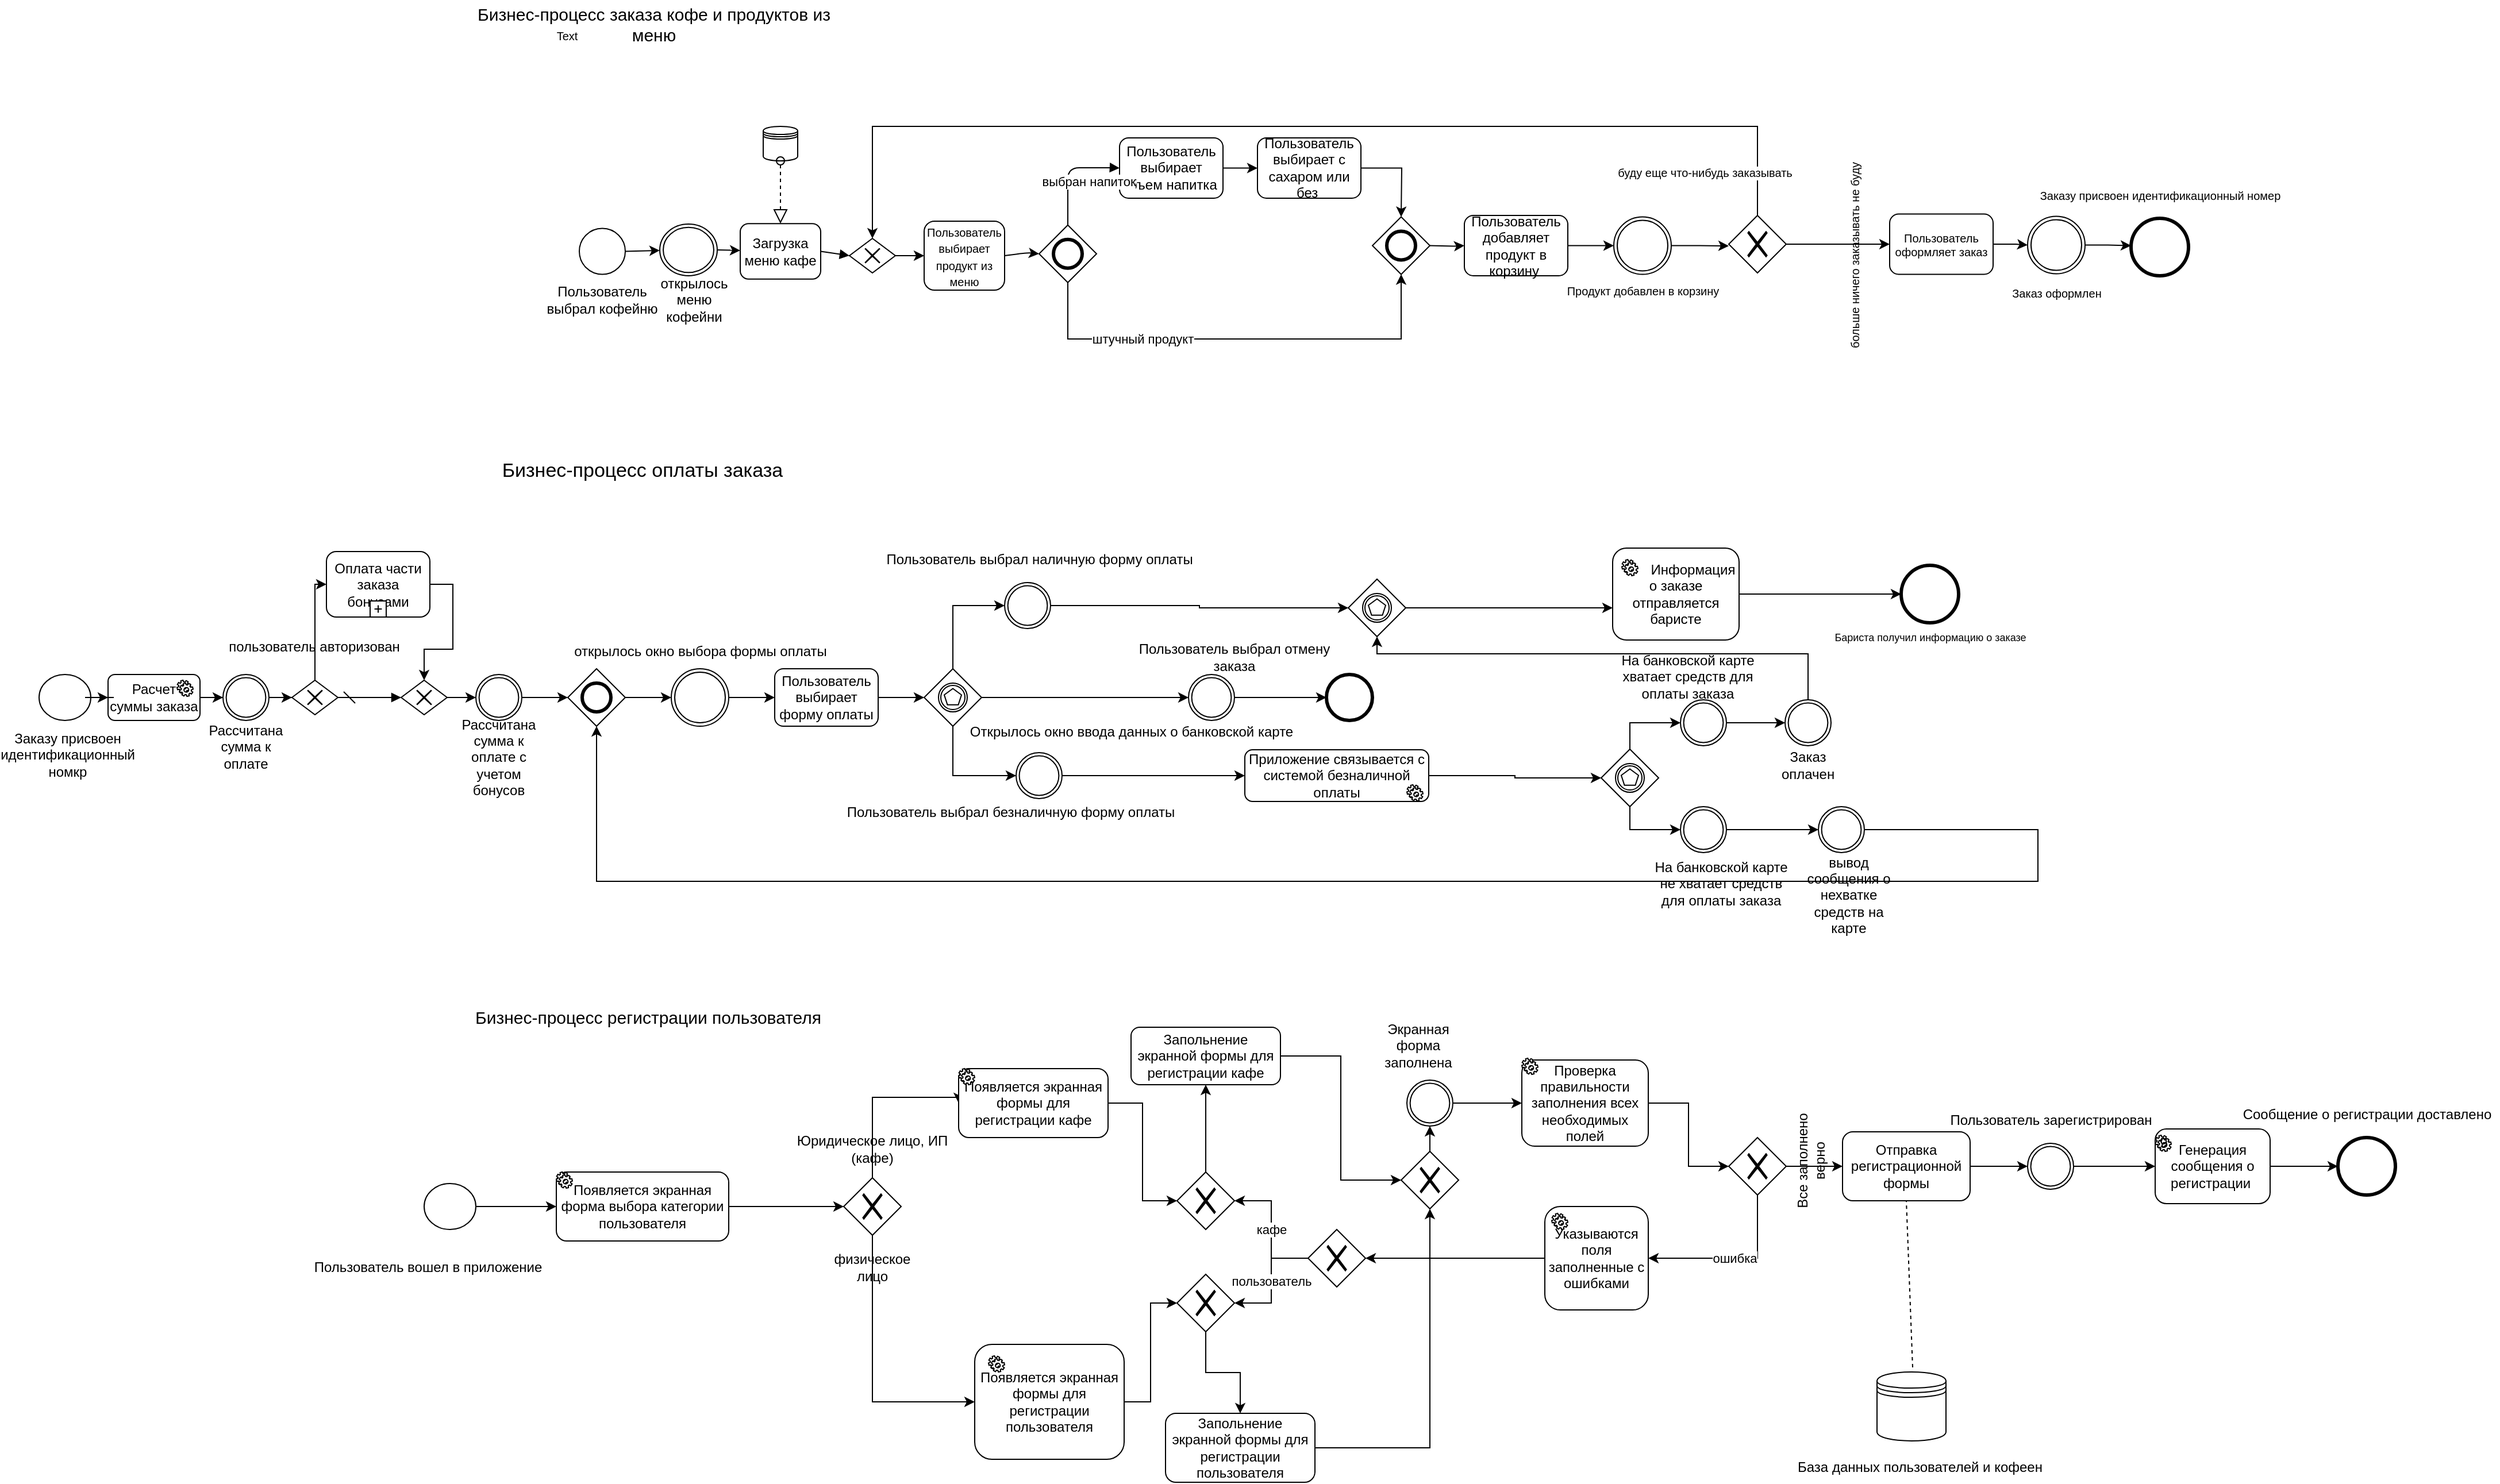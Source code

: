 <mxfile version="13.0.3" type="device" pages="3"><diagram name="Page-1" id="e7e014a7-5840-1c2e-5031-d8a46d1fe8dd"><mxGraphModel dx="2021" dy="494" grid="1" gridSize="10" guides="1" tooltips="1" connect="1" arrows="1" fold="1" page="1" pageScale="1" pageWidth="1169" pageHeight="826" background="#ffffff" math="0" shadow="0"><root><mxCell id="0"/><mxCell id="1" parent="0"/><mxCell id="fCEo_2fRUdzmTlvbYjg2-41" value="" style="shape=mxgraph.bpmn.shape;html=1;verticalLabelPosition=bottom;labelBackgroundColor=#ffffff;verticalAlign=top;align=center;perimeter=ellipsePerimeter;outlineConnect=0;outline=standard;symbol=general;" parent="1" vertex="1"><mxGeometry x="-30" y="278.75" width="40" height="40" as="geometry"/></mxCell><mxCell id="fCEo_2fRUdzmTlvbYjg2-42" value="&lt;font style=&quot;font-size: 15px&quot;&gt;Бизнес-процесс заказа кофе и продуктов из меню&lt;/font&gt;" style="text;html=1;strokeColor=none;fillColor=none;align=center;verticalAlign=middle;whiteSpace=wrap;rounded=0;" parent="1" vertex="1"><mxGeometry x="-135" y="80" width="340" height="41" as="geometry"/></mxCell><mxCell id="VeZdwPC-PoNBxOXHNQ_X-17" value="Text" style="text;html=1;align=center;verticalAlign=middle;resizable=0;points=[];autosize=1;fontSize=10;" parent="fCEo_2fRUdzmTlvbYjg2-42" vertex="1"><mxGeometry x="79" y="21" width="30" height="20" as="geometry"/></mxCell><mxCell id="fCEo_2fRUdzmTlvbYjg2-43" value="" style="endArrow=classic;html=1;exitX=1;exitY=0.5;exitDx=0;exitDy=0;" parent="1" source="fCEo_2fRUdzmTlvbYjg2-47" target="SIyYx6DIyUPx4prDLCXx-1" edge="1"><mxGeometry width="50" height="50" relative="1" as="geometry"><mxPoint x="410" y="380" as="sourcePoint"/><mxPoint x="40" y="300" as="targetPoint"/></mxGeometry></mxCell><mxCell id="fCEo_2fRUdzmTlvbYjg2-44" value="&lt;font style=&quot;font-size: 10px&quot;&gt;Пользователь выбирает продукт из меню&lt;/font&gt;" style="shape=ext;rounded=1;html=1;whiteSpace=wrap;" parent="1" vertex="1"><mxGeometry x="270" y="272.5" width="70" height="60" as="geometry"/></mxCell><mxCell id="fCEo_2fRUdzmTlvbYjg2-45" value="Пользователь выбрал кофейню" style="text;html=1;strokeColor=none;fillColor=none;align=center;verticalAlign=middle;whiteSpace=wrap;rounded=0;" parent="1" vertex="1"><mxGeometry x="-70" y="330.88" width="120" height="20" as="geometry"/></mxCell><mxCell id="fCEo_2fRUdzmTlvbYjg2-49" value="открылось меню кофейни" style="text;html=1;strokeColor=none;fillColor=none;align=center;verticalAlign=middle;whiteSpace=wrap;rounded=0;" parent="1" vertex="1"><mxGeometry x="30" y="325.88" width="80" height="30" as="geometry"/></mxCell><mxCell id="fCEo_2fRUdzmTlvbYjg2-51" value="" style="endArrow=classic;html=1;exitX=1;exitY=0.5;exitDx=0;exitDy=0;entryX=0;entryY=0.5;entryDx=0;entryDy=0;" parent="1" source="fCEo_2fRUdzmTlvbYjg2-44" target="fCEo_2fRUdzmTlvbYjg2-56" edge="1"><mxGeometry width="50" height="50" relative="1" as="geometry"><mxPoint x="410" y="380" as="sourcePoint"/><mxPoint x="400" y="303" as="targetPoint"/><Array as="points"><mxPoint x="360" y="300"/></Array></mxGeometry></mxCell><mxCell id="VeZdwPC-PoNBxOXHNQ_X-2" value="" style="edgeStyle=orthogonalEdgeStyle;rounded=0;orthogonalLoop=1;jettySize=auto;html=1;" parent="1" source="fCEo_2fRUdzmTlvbYjg2-52" target="VeZdwPC-PoNBxOXHNQ_X-1" edge="1"><mxGeometry relative="1" as="geometry"/></mxCell><mxCell id="fCEo_2fRUdzmTlvbYjg2-52" value="Пользователь выбирает объем напитка&amp;nbsp;" style="rounded=1;whiteSpace=wrap;html=1;" parent="1" vertex="1"><mxGeometry x="440" y="200" width="90" height="52.5" as="geometry"/></mxCell><mxCell id="VeZdwPC-PoNBxOXHNQ_X-4" value="" style="edgeStyle=orthogonalEdgeStyle;rounded=0;orthogonalLoop=1;jettySize=auto;html=1;entryX=0.5;entryY=0;entryDx=0;entryDy=0;" parent="1" source="VeZdwPC-PoNBxOXHNQ_X-1" edge="1"><mxGeometry relative="1" as="geometry"><mxPoint x="685" y="268.75" as="targetPoint"/></mxGeometry></mxCell><mxCell id="VeZdwPC-PoNBxOXHNQ_X-1" value="Пользователь выбирает с сахаром или без&amp;nbsp;" style="rounded=1;whiteSpace=wrap;html=1;" parent="1" vertex="1"><mxGeometry x="560" y="200" width="90" height="52.5" as="geometry"/></mxCell><mxCell id="VeZdwPC-PoNBxOXHNQ_X-6" style="edgeStyle=orthogonalEdgeStyle;rounded=0;orthogonalLoop=1;jettySize=auto;html=1;" parent="1" source="VeZdwPC-PoNBxOXHNQ_X-3" target="fCEo_2fRUdzmTlvbYjg2-71" edge="1"><mxGeometry relative="1" as="geometry"/></mxCell><mxCell id="VeZdwPC-PoNBxOXHNQ_X-3" value="Пользователь добавляет продукт в корзину&amp;nbsp;" style="rounded=1;whiteSpace=wrap;html=1;" parent="1" vertex="1"><mxGeometry x="740" y="267.5" width="90" height="52.5" as="geometry"/></mxCell><mxCell id="fCEo_2fRUdzmTlvbYjg2-53" value="" style="shape=datastore;whiteSpace=wrap;html=1;" parent="1" vertex="1"><mxGeometry x="130" y="190" width="30" height="30" as="geometry"/></mxCell><mxCell id="fCEo_2fRUdzmTlvbYjg2-69" value="штучный продукт" style="edgeStyle=orthogonalEdgeStyle;rounded=0;orthogonalLoop=1;jettySize=auto;html=1;exitX=0.5;exitY=1;exitDx=0;exitDy=0;entryX=0.5;entryY=1;entryDx=0;entryDy=0;" parent="1" source="fCEo_2fRUdzmTlvbYjg2-56" edge="1"><mxGeometry x="-0.42" relative="1" as="geometry"><mxPoint x="685" y="318.75" as="targetPoint"/><Array as="points"><mxPoint x="395" y="375"/><mxPoint x="685" y="375"/></Array><mxPoint as="offset"/></mxGeometry></mxCell><mxCell id="fCEo_2fRUdzmTlvbYjg2-56" value="" style="shape=mxgraph.bpmn.shape;html=1;verticalLabelPosition=bottom;labelBackgroundColor=#ffffff;verticalAlign=top;align=center;perimeter=rhombusPerimeter;background=gateway;outlineConnect=0;outline=end;symbol=general;" parent="1" vertex="1"><mxGeometry x="370" y="275.88" width="50" height="50" as="geometry"/></mxCell><mxCell id="fCEo_2fRUdzmTlvbYjg2-66" value="" style="endArrow=block;endFill=1;endSize=6;html=1;exitX=0.5;exitY=0;exitDx=0;exitDy=0;entryX=0;entryY=0.5;entryDx=0;entryDy=0;" parent="1" source="fCEo_2fRUdzmTlvbYjg2-56" target="fCEo_2fRUdzmTlvbYjg2-52" edge="1"><mxGeometry width="100" relative="1" as="geometry"><mxPoint x="435" y="277.5" as="sourcePoint"/><mxPoint x="430" y="242.5" as="targetPoint"/><Array as="points"><mxPoint x="395" y="226"/><mxPoint x="435" y="226"/></Array></mxGeometry></mxCell><mxCell id="fCEo_2fRUdzmTlvbYjg2-67" value="выбран напиток" style="edgeLabel;html=1;align=center;verticalAlign=middle;resizable=0;points=[];" parent="fCEo_2fRUdzmTlvbYjg2-66" vertex="1" connectable="0"><mxGeometry x="-0.076" y="-18" relative="1" as="geometry"><mxPoint x="-0.42" y="6" as="offset"/></mxGeometry></mxCell><mxCell id="VeZdwPC-PoNBxOXHNQ_X-9" value="" style="edgeStyle=orthogonalEdgeStyle;rounded=0;orthogonalLoop=1;jettySize=auto;html=1;" parent="1" source="fCEo_2fRUdzmTlvbYjg2-71" edge="1"><mxGeometry relative="1" as="geometry"><mxPoint x="970" y="294" as="targetPoint"/></mxGeometry></mxCell><mxCell id="fCEo_2fRUdzmTlvbYjg2-71" value="&lt;font style=&quot;font-size: 10px&quot;&gt;Продукт добавлен в корзину&lt;/font&gt;" style="shape=mxgraph.bpmn.shape;html=1;verticalLabelPosition=bottom;labelBackgroundColor=#ffffff;verticalAlign=top;align=center;perimeter=ellipsePerimeter;outlineConnect=0;outline=throwing;symbol=general;" parent="1" vertex="1"><mxGeometry x="870" y="268.75" width="50" height="50" as="geometry"/></mxCell><mxCell id="VeZdwPC-PoNBxOXHNQ_X-7" value="" style="edgeStyle=orthogonalEdgeStyle;rounded=0;orthogonalLoop=1;jettySize=auto;html=1;" parent="1" target="VeZdwPC-PoNBxOXHNQ_X-3" edge="1"><mxGeometry relative="1" as="geometry"><mxPoint x="709.95" y="293.8" as="sourcePoint"/></mxGeometry></mxCell><mxCell id="VeZdwPC-PoNBxOXHNQ_X-12" value="" style="edgeStyle=orthogonalEdgeStyle;rounded=0;orthogonalLoop=1;jettySize=auto;html=1;entryX=0.5;entryY=0;entryDx=0;entryDy=0;" parent="1" source="VeZdwPC-PoNBxOXHNQ_X-10" target="SIyYx6DIyUPx4prDLCXx-4" edge="1"><mxGeometry relative="1" as="geometry"><mxPoint x="995" y="180" as="targetPoint"/><Array as="points"><mxPoint x="995" y="190"/><mxPoint x="225" y="190"/></Array></mxGeometry></mxCell><mxCell id="VeZdwPC-PoNBxOXHNQ_X-16" value="буду еще что-нибудь заказывать" style="edgeLabel;html=1;align=center;verticalAlign=middle;resizable=0;points=[];fontSize=10;" parent="VeZdwPC-PoNBxOXHNQ_X-12" vertex="1" connectable="0"><mxGeometry x="0.314" y="25" relative="1" as="geometry"><mxPoint x="497.5" y="15" as="offset"/></mxGeometry></mxCell><mxCell id="VeZdwPC-PoNBxOXHNQ_X-19" value="" style="edgeStyle=orthogonalEdgeStyle;rounded=0;orthogonalLoop=1;jettySize=auto;html=1;fontSize=10;" parent="1" source="VeZdwPC-PoNBxOXHNQ_X-10" target="VeZdwPC-PoNBxOXHNQ_X-18" edge="1"><mxGeometry relative="1" as="geometry"/></mxCell><mxCell id="VeZdwPC-PoNBxOXHNQ_X-10" value="" style="shape=mxgraph.bpmn.shape;html=1;verticalLabelPosition=bottom;labelBackgroundColor=#ffffff;verticalAlign=top;align=center;perimeter=rhombusPerimeter;background=gateway;outlineConnect=0;outline=none;symbol=exclusiveGw;" parent="1" vertex="1"><mxGeometry x="970" y="267.5" width="50" height="50" as="geometry"/></mxCell><mxCell id="VeZdwPC-PoNBxOXHNQ_X-28" value="" style="edgeStyle=orthogonalEdgeStyle;rounded=0;orthogonalLoop=1;jettySize=auto;html=1;fontSize=10;" parent="1" source="VeZdwPC-PoNBxOXHNQ_X-18" target="VeZdwPC-PoNBxOXHNQ_X-27" edge="1"><mxGeometry relative="1" as="geometry"/></mxCell><mxCell id="VeZdwPC-PoNBxOXHNQ_X-18" value="Пользователь оформляет заказ" style="rounded=1;whiteSpace=wrap;html=1;fontSize=10;" parent="1" vertex="1"><mxGeometry x="1110" y="266.25" width="90" height="52.5" as="geometry"/></mxCell><mxCell id="VeZdwPC-PoNBxOXHNQ_X-20" value="больше ничего заказывать не буду" style="text;html=1;align=center;verticalAlign=middle;resizable=0;points=[];autosize=1;fontSize=10;rotation=-90;" parent="1" vertex="1"><mxGeometry x="989" y="292.5" width="180" height="20" as="geometry"/></mxCell><mxCell id="VeZdwPC-PoNBxOXHNQ_X-32" value="" style="edgeStyle=orthogonalEdgeStyle;rounded=0;orthogonalLoop=1;jettySize=auto;html=1;fontSize=10;entryX=0;entryY=0.476;entryDx=0;entryDy=0;entryPerimeter=0;" parent="1" source="VeZdwPC-PoNBxOXHNQ_X-27" target="VeZdwPC-PoNBxOXHNQ_X-44" edge="1"><mxGeometry relative="1" as="geometry"><mxPoint x="1320.0" y="293.8" as="targetPoint"/></mxGeometry></mxCell><mxCell id="VeZdwPC-PoNBxOXHNQ_X-27" value="" style="shape=mxgraph.bpmn.shape;html=1;verticalLabelPosition=bottom;labelBackgroundColor=#ffffff;verticalAlign=top;align=center;perimeter=ellipsePerimeter;outlineConnect=0;outline=throwing;symbol=general;fontSize=10;" parent="1" vertex="1"><mxGeometry x="1230" y="268.25" width="50" height="50" as="geometry"/></mxCell><mxCell id="VeZdwPC-PoNBxOXHNQ_X-29" value="Заказ оформлен" style="text;html=1;align=center;verticalAlign=middle;resizable=0;points=[];autosize=1;fontSize=10;" parent="1" vertex="1"><mxGeometry x="1210" y="325" width="90" height="20" as="geometry"/></mxCell><mxCell id="VeZdwPC-PoNBxOXHNQ_X-33" value="Заказу присвоен идентификационный номер" style="text;html=1;align=center;verticalAlign=middle;resizable=0;points=[];autosize=1;fontSize=10;" parent="1" vertex="1"><mxGeometry x="1235" y="240" width="220" height="20" as="geometry"/></mxCell><mxCell id="VeZdwPC-PoNBxOXHNQ_X-44" value="" style="shape=mxgraph.bpmn.shape;html=1;verticalLabelPosition=bottom;labelBackgroundColor=#ffffff;verticalAlign=top;align=center;perimeter=ellipsePerimeter;outlineConnect=0;outline=end;symbol=general;fontSize=10;" parent="1" vertex="1"><mxGeometry x="1320" y="270" width="50" height="50" as="geometry"/></mxCell><mxCell id="VeZdwPC-PoNBxOXHNQ_X-46" value="" style="shape=mxgraph.bpmn.shape;html=1;verticalLabelPosition=bottom;labelBackgroundColor=#ffffff;verticalAlign=top;align=center;perimeter=rhombusPerimeter;background=gateway;outlineConnect=0;outline=end;symbol=general;fontSize=10;" parent="1" vertex="1"><mxGeometry x="660" y="268.75" width="50" height="50" as="geometry"/></mxCell><mxCell id="SIyYx6DIyUPx4prDLCXx-1" value="Загрузка меню кафе" style="rounded=1;whiteSpace=wrap;html=1;" parent="1" vertex="1"><mxGeometry x="110" y="274.63" width="70" height="48.25" as="geometry"/></mxCell><mxCell id="SIyYx6DIyUPx4prDLCXx-6" value="" style="edgeStyle=orthogonalEdgeStyle;rounded=0;orthogonalLoop=1;jettySize=auto;html=1;entryX=0;entryY=0.5;entryDx=0;entryDy=0;" parent="1" source="SIyYx6DIyUPx4prDLCXx-4" target="fCEo_2fRUdzmTlvbYjg2-44" edge="1"><mxGeometry relative="1" as="geometry"><mxPoint x="255" y="370" as="targetPoint"/></mxGeometry></mxCell><mxCell id="SIyYx6DIyUPx4prDLCXx-4" value="" style="shape=mxgraph.bpmn.shape;html=1;verticalLabelPosition=bottom;labelBackgroundColor=#ffffff;verticalAlign=top;align=center;perimeter=rhombusPerimeter;background=gateway;outlineConnect=0;outline=none;symbol=exclusiveGw;" parent="1" vertex="1"><mxGeometry x="205" y="287.5" width="40" height="30" as="geometry"/></mxCell><mxCell id="laEZW9CLbLKmHMloM0oQ-1" value="" style="startArrow=oval;startFill=0;startSize=7;endArrow=block;endFill=0;endSize=10;dashed=1;html=1;entryX=0.5;entryY=0;entryDx=0;entryDy=0;" parent="1" target="SIyYx6DIyUPx4prDLCXx-1" edge="1"><mxGeometry width="100" relative="1" as="geometry"><mxPoint x="145" y="220" as="sourcePoint"/><mxPoint x="245" y="220" as="targetPoint"/></mxGeometry></mxCell><mxCell id="fCEo_2fRUdzmTlvbYjg2-47" value="" style="shape=mxgraph.bpmn.shape;html=1;verticalLabelPosition=bottom;labelBackgroundColor=#ffffff;verticalAlign=top;align=center;perimeter=ellipsePerimeter;outlineConnect=0;outline=throwing;symbol=general;" parent="1" vertex="1"><mxGeometry x="40" y="275" width="50" height="45" as="geometry"/></mxCell><mxCell id="laEZW9CLbLKmHMloM0oQ-2" value="" style="endArrow=classic;html=1;exitX=1;exitY=0.5;exitDx=0;exitDy=0;" parent="1" source="fCEo_2fRUdzmTlvbYjg2-41" target="fCEo_2fRUdzmTlvbYjg2-47" edge="1"><mxGeometry width="50" height="50" relative="1" as="geometry"><mxPoint x="10" y="298.75" as="sourcePoint"/><mxPoint x="110" y="298.754" as="targetPoint"/></mxGeometry></mxCell><mxCell id="laEZW9CLbLKmHMloM0oQ-3" value="&lt;font style=&quot;font-size: 17px&quot;&gt;Бизнес-процесс оплаты заказа&lt;/font&gt;" style="text;html=1;strokeColor=none;fillColor=none;align=center;verticalAlign=middle;whiteSpace=wrap;rounded=0;" parent="1" vertex="1"><mxGeometry x="-145" y="480" width="340" height="20" as="geometry"/></mxCell><mxCell id="laEZW9CLbLKmHMloM0oQ-16" value="" style="edgeStyle=orthogonalEdgeStyle;rounded=0;orthogonalLoop=1;jettySize=auto;html=1;entryX=0;entryY=0.5;entryDx=0;entryDy=0;" parent="1" source="BWg7I399nPW40qE78b8z-3" target="laEZW9CLbLKmHMloM0oQ-69" edge="1"><mxGeometry relative="1" as="geometry"><mxPoint x="50" y="687" as="targetPoint"/></mxGeometry></mxCell><mxCell id="laEZW9CLbLKmHMloM0oQ-5" value="" style="shape=mxgraph.bpmn.shape;html=1;verticalLabelPosition=bottom;labelBackgroundColor=#ffffff;verticalAlign=top;align=center;perimeter=ellipsePerimeter;outlineConnect=0;outline=standard;symbol=general;" parent="1" vertex="1"><mxGeometry x="-500" y="667" width="45" height="40" as="geometry"/></mxCell><mxCell id="laEZW9CLbLKmHMloM0oQ-9" value="" style="endArrow=block;endFill=1;endSize=6;html=1;exitX=1;exitY=0.5;exitDx=0;exitDy=0;entryX=0;entryY=0.5;entryDx=0;entryDy=0;" parent="1" source="SIyYx6DIyUPx4prDLCXx-1" target="SIyYx6DIyUPx4prDLCXx-4" edge="1"><mxGeometry width="100" relative="1" as="geometry"><mxPoint x="190" y="360" as="sourcePoint"/><mxPoint x="290" y="360" as="targetPoint"/></mxGeometry></mxCell><mxCell id="laEZW9CLbLKmHMloM0oQ-10" value="Заказу присвоен идентификационный номкр" style="text;html=1;strokeColor=none;fillColor=none;align=center;verticalAlign=middle;whiteSpace=wrap;rounded=0;" parent="1" vertex="1"><mxGeometry x="-495" y="727" width="40" height="20" as="geometry"/></mxCell><mxCell id="laEZW9CLbLKmHMloM0oQ-20" value="" style="edgeStyle=orthogonalEdgeStyle;rounded=0;orthogonalLoop=1;jettySize=auto;html=1;entryX=0;entryY=0.5;entryDx=0;entryDy=0;" parent="1" source="laEZW9CLbLKmHMloM0oQ-17" target="laEZW9CLbLKmHMloM0oQ-21" edge="1"><mxGeometry relative="1" as="geometry"><mxPoint x="150" y="687" as="targetPoint"/></mxGeometry></mxCell><mxCell id="laEZW9CLbLKmHMloM0oQ-17" value="" style="shape=mxgraph.bpmn.shape;html=1;verticalLabelPosition=bottom;labelBackgroundColor=#ffffff;verticalAlign=top;align=center;perimeter=ellipsePerimeter;outlineConnect=0;outline=throwing;symbol=general;" parent="1" vertex="1"><mxGeometry x="50" y="662" width="50" height="50" as="geometry"/></mxCell><mxCell id="laEZW9CLbLKmHMloM0oQ-18" value="открылось окно выбора формы оплаты" style="text;html=1;align=center;verticalAlign=middle;resizable=0;points=[];autosize=1;" parent="1" vertex="1"><mxGeometry x="-45" y="637" width="240" height="20" as="geometry"/></mxCell><mxCell id="laEZW9CLbLKmHMloM0oQ-23" value="" style="edgeStyle=orthogonalEdgeStyle;rounded=0;orthogonalLoop=1;jettySize=auto;html=1;entryX=0;entryY=0.5;entryDx=0;entryDy=0;" parent="1" source="laEZW9CLbLKmHMloM0oQ-21" edge="1"><mxGeometry relative="1" as="geometry"><mxPoint x="270" y="687" as="targetPoint"/></mxGeometry></mxCell><mxCell id="laEZW9CLbLKmHMloM0oQ-21" value="Пользователь выбирает форму оплаты" style="shape=ext;rounded=1;html=1;whiteSpace=wrap;" parent="1" vertex="1"><mxGeometry x="140" y="662" width="90" height="50" as="geometry"/></mxCell><mxCell id="laEZW9CLbLKmHMloM0oQ-26" value="" style="edgeStyle=orthogonalEdgeStyle;rounded=0;orthogonalLoop=1;jettySize=auto;html=1;entryX=0;entryY=0.5;entryDx=0;entryDy=0;" parent="1" target="laEZW9CLbLKmHMloM0oQ-32" edge="1"><mxGeometry relative="1" as="geometry"><mxPoint x="295" y="662" as="sourcePoint"/><mxPoint x="295" y="582" as="targetPoint"/><Array as="points"><mxPoint x="295" y="607"/></Array></mxGeometry></mxCell><mxCell id="laEZW9CLbLKmHMloM0oQ-28" value="" style="edgeStyle=orthogonalEdgeStyle;rounded=0;orthogonalLoop=1;jettySize=auto;html=1;entryX=0;entryY=0.5;entryDx=0;entryDy=0;" parent="1" target="laEZW9CLbLKmHMloM0oQ-34" edge="1"><mxGeometry relative="1" as="geometry"><mxPoint x="295" y="712" as="sourcePoint"/><mxPoint x="295" y="792" as="targetPoint"/><Array as="points"><mxPoint x="295" y="755"/></Array></mxGeometry></mxCell><mxCell id="laEZW9CLbLKmHMloM0oQ-109" value="" style="edgeStyle=orthogonalEdgeStyle;rounded=0;orthogonalLoop=1;jettySize=auto;html=1;" parent="1" source="laEZW9CLbLKmHMloM0oQ-31" edge="1"><mxGeometry relative="1" as="geometry"><mxPoint x="500" y="687" as="targetPoint"/></mxGeometry></mxCell><mxCell id="laEZW9CLbLKmHMloM0oQ-31" value="" style="shape=mxgraph.bpmn.shape;html=1;verticalLabelPosition=bottom;labelBackgroundColor=#ffffff;verticalAlign=top;align=center;perimeter=rhombusPerimeter;background=gateway;outlineConnect=0;outline=catching;symbol=multiple;" parent="1" vertex="1"><mxGeometry x="270" y="662" width="50" height="50" as="geometry"/></mxCell><mxCell id="laEZW9CLbLKmHMloM0oQ-38" value="" style="edgeStyle=orthogonalEdgeStyle;rounded=0;orthogonalLoop=1;jettySize=auto;html=1;entryX=0;entryY=0.5;entryDx=0;entryDy=0;" parent="1" source="laEZW9CLbLKmHMloM0oQ-32" target="laEZW9CLbLKmHMloM0oQ-90" edge="1"><mxGeometry relative="1" as="geometry"><mxPoint x="440" y="607" as="targetPoint"/></mxGeometry></mxCell><mxCell id="laEZW9CLbLKmHMloM0oQ-32" value="" style="shape=mxgraph.bpmn.shape;html=1;verticalLabelPosition=bottom;labelBackgroundColor=#ffffff;verticalAlign=top;align=center;perimeter=ellipsePerimeter;outlineConnect=0;outline=throwing;symbol=general;" parent="1" vertex="1"><mxGeometry x="340" y="587" width="40" height="40" as="geometry"/></mxCell><mxCell id="laEZW9CLbLKmHMloM0oQ-33" value="Пользователь выбрал наличную форму оплаты" style="text;html=1;align=center;verticalAlign=middle;resizable=0;points=[];autosize=1;" parent="1" vertex="1"><mxGeometry x="230" y="557" width="280" height="20" as="geometry"/></mxCell><mxCell id="laEZW9CLbLKmHMloM0oQ-46" value="" style="edgeStyle=orthogonalEdgeStyle;rounded=0;orthogonalLoop=1;jettySize=auto;html=1;entryX=0.5;entryY=1;entryDx=0;entryDy=0;" parent="1" source="laEZW9CLbLKmHMloM0oQ-34" target="laEZW9CLbLKmHMloM0oQ-74" edge="1"><mxGeometry relative="1" as="geometry"><mxPoint x="540" y="760" as="targetPoint"/></mxGeometry></mxCell><mxCell id="laEZW9CLbLKmHMloM0oQ-34" value="" style="shape=mxgraph.bpmn.shape;html=1;verticalLabelPosition=bottom;labelBackgroundColor=#ffffff;verticalAlign=top;align=center;perimeter=ellipsePerimeter;outlineConnect=0;outline=throwing;symbol=general;" parent="1" vertex="1"><mxGeometry x="350" y="735" width="40" height="40" as="geometry"/></mxCell><mxCell id="laEZW9CLbLKmHMloM0oQ-35" value="Пользователь выбрал безналичную форму оплаты" style="text;html=1;align=center;verticalAlign=middle;resizable=0;points=[];autosize=1;" parent="1" vertex="1"><mxGeometry x="195" y="777" width="300" height="20" as="geometry"/></mxCell><mxCell id="laEZW9CLbLKmHMloM0oQ-43" value="" style="edgeStyle=orthogonalEdgeStyle;rounded=0;orthogonalLoop=1;jettySize=auto;html=1;entryX=0;entryY=0.5;entryDx=0;entryDy=0;" parent="1" source="laEZW9CLbLKmHMloM0oQ-37" target="laEZW9CLbLKmHMloM0oQ-44" edge="1"><mxGeometry relative="1" as="geometry"><mxPoint x="594" y="609" as="targetPoint"/></mxGeometry></mxCell><mxCell id="laEZW9CLbLKmHMloM0oQ-37" value="&amp;nbsp; &amp;nbsp; &amp;nbsp; &amp;nbsp; &amp;nbsp;Информация о заказе отправляется баристе" style="rounded=1;whiteSpace=wrap;html=1;" parent="1" vertex="1"><mxGeometry x="869" y="557" width="110" height="80" as="geometry"/></mxCell><mxCell id="laEZW9CLbLKmHMloM0oQ-39" value="" style="shape=mxgraph.bpmn.service_task;html=1;outlineConnect=0;" parent="1" vertex="1"><mxGeometry x="877" y="567" width="14" height="14" as="geometry"/></mxCell><mxCell id="laEZW9CLbLKmHMloM0oQ-44" value="" style="shape=mxgraph.bpmn.shape;html=1;verticalLabelPosition=bottom;labelBackgroundColor=#ffffff;verticalAlign=top;align=center;perimeter=ellipsePerimeter;outlineConnect=0;outline=end;symbol=general;fontSize=10;" parent="1" vertex="1"><mxGeometry x="1120" y="572" width="50" height="50" as="geometry"/></mxCell><mxCell id="laEZW9CLbLKmHMloM0oQ-48" value="Открылось окно ввода данных о банковской карте" style="text;html=1;align=center;verticalAlign=middle;resizable=0;points=[];autosize=1;" parent="1" vertex="1"><mxGeometry x="300" y="707" width="300" height="20" as="geometry"/></mxCell><mxCell id="laEZW9CLbLKmHMloM0oQ-78" value="" style="edgeStyle=orthogonalEdgeStyle;rounded=0;orthogonalLoop=1;jettySize=auto;html=1;" parent="1" source="laEZW9CLbLKmHMloM0oQ-74" target="laEZW9CLbLKmHMloM0oQ-77" edge="1"><mxGeometry relative="1" as="geometry"/></mxCell><mxCell id="laEZW9CLbLKmHMloM0oQ-74" value="Приложение связывается с системой безналичной оплаты" style="shape=ext;rounded=1;html=1;whiteSpace=wrap;direction=south;" parent="1" vertex="1"><mxGeometry x="549" y="732.5" width="160" height="45" as="geometry"/></mxCell><mxCell id="laEZW9CLbLKmHMloM0oQ-72" value="" style="edgeStyle=orthogonalEdgeStyle;rounded=0;orthogonalLoop=1;jettySize=auto;html=1;" parent="1" source="laEZW9CLbLKmHMloM0oQ-106" target="laEZW9CLbLKmHMloM0oQ-17" edge="1"><mxGeometry relative="1" as="geometry"/></mxCell><mxCell id="laEZW9CLbLKmHMloM0oQ-69" value="" style="shape=mxgraph.bpmn.shape;html=1;verticalLabelPosition=bottom;labelBackgroundColor=#ffffff;verticalAlign=top;align=center;perimeter=ellipsePerimeter;outlineConnect=0;outline=throwing;symbol=general;" parent="1" vertex="1"><mxGeometry x="-120" y="667" width="40" height="40" as="geometry"/></mxCell><mxCell id="laEZW9CLbLKmHMloM0oQ-73" value="Рассчитана сумма к оплате с учетом бонусов" style="text;html=1;strokeColor=none;fillColor=none;align=center;verticalAlign=middle;whiteSpace=wrap;rounded=0;" parent="1" vertex="1"><mxGeometry x="-120" y="729" width="40" height="20" as="geometry"/></mxCell><mxCell id="laEZW9CLbLKmHMloM0oQ-76" value="" style="shape=mxgraph.bpmn.service_task;html=1;outlineConnect=0;" parent="1" vertex="1"><mxGeometry x="690" y="763" width="14" height="14" as="geometry"/></mxCell><mxCell id="laEZW9CLbLKmHMloM0oQ-82" value="" style="edgeStyle=orthogonalEdgeStyle;rounded=0;orthogonalLoop=1;jettySize=auto;html=1;entryX=0;entryY=0.5;entryDx=0;entryDy=0;" parent="1" source="laEZW9CLbLKmHMloM0oQ-77" target="laEZW9CLbLKmHMloM0oQ-79" edge="1"><mxGeometry relative="1" as="geometry"><mxPoint x="884" y="652" as="targetPoint"/><Array as="points"><mxPoint x="884" y="709"/></Array></mxGeometry></mxCell><mxCell id="laEZW9CLbLKmHMloM0oQ-86" value="" style="edgeStyle=orthogonalEdgeStyle;rounded=0;orthogonalLoop=1;jettySize=auto;html=1;entryX=0;entryY=0.5;entryDx=0;entryDy=0;" parent="1" source="laEZW9CLbLKmHMloM0oQ-77" target="laEZW9CLbLKmHMloM0oQ-80" edge="1"><mxGeometry relative="1" as="geometry"><mxPoint x="884" y="862" as="targetPoint"/><Array as="points"><mxPoint x="884" y="802"/></Array></mxGeometry></mxCell><mxCell id="laEZW9CLbLKmHMloM0oQ-77" value="" style="shape=mxgraph.bpmn.shape;html=1;verticalLabelPosition=bottom;labelBackgroundColor=#ffffff;verticalAlign=top;align=center;perimeter=rhombusPerimeter;background=gateway;outlineConnect=0;outline=catching;symbol=multiple;" parent="1" vertex="1"><mxGeometry x="859" y="732" width="50" height="50" as="geometry"/></mxCell><mxCell id="laEZW9CLbLKmHMloM0oQ-88" value="" style="edgeStyle=orthogonalEdgeStyle;rounded=0;orthogonalLoop=1;jettySize=auto;html=1;" parent="1" source="laEZW9CLbLKmHMloM0oQ-79" target="laEZW9CLbLKmHMloM0oQ-87" edge="1"><mxGeometry relative="1" as="geometry"/></mxCell><mxCell id="laEZW9CLbLKmHMloM0oQ-79" value="" style="shape=mxgraph.bpmn.shape;html=1;verticalLabelPosition=bottom;labelBackgroundColor=#ffffff;verticalAlign=top;align=center;perimeter=ellipsePerimeter;outlineConnect=0;outline=throwing;symbol=general;" parent="1" vertex="1"><mxGeometry x="928" y="689" width="40" height="40" as="geometry"/></mxCell><mxCell id="laEZW9CLbLKmHMloM0oQ-100" value="" style="edgeStyle=orthogonalEdgeStyle;rounded=0;orthogonalLoop=1;jettySize=auto;html=1;" parent="1" source="laEZW9CLbLKmHMloM0oQ-80" target="laEZW9CLbLKmHMloM0oQ-99" edge="1"><mxGeometry relative="1" as="geometry"/></mxCell><mxCell id="laEZW9CLbLKmHMloM0oQ-80" value="" style="shape=mxgraph.bpmn.shape;html=1;verticalLabelPosition=bottom;labelBackgroundColor=#ffffff;verticalAlign=top;align=center;perimeter=ellipsePerimeter;outlineConnect=0;outline=throwing;symbol=general;" parent="1" vertex="1"><mxGeometry x="928" y="782" width="40" height="40" as="geometry"/></mxCell><mxCell id="laEZW9CLbLKmHMloM0oQ-104" value="" style="edgeStyle=orthogonalEdgeStyle;rounded=0;orthogonalLoop=1;jettySize=auto;html=1;entryX=0.5;entryY=1;entryDx=0;entryDy=0;" parent="1" source="laEZW9CLbLKmHMloM0oQ-99" target="laEZW9CLbLKmHMloM0oQ-106" edge="1"><mxGeometry relative="1" as="geometry"><mxPoint x="730" y="907" as="targetPoint"/><Array as="points"><mxPoint x="1239" y="847"/><mxPoint x="-15" y="847"/></Array></mxGeometry></mxCell><mxCell id="laEZW9CLbLKmHMloM0oQ-99" value="" style="shape=mxgraph.bpmn.shape;html=1;verticalLabelPosition=bottom;labelBackgroundColor=#ffffff;verticalAlign=top;align=center;perimeter=ellipsePerimeter;outlineConnect=0;outline=throwing;symbol=general;" parent="1" vertex="1"><mxGeometry x="1048" y="782" width="40" height="40" as="geometry"/></mxCell><mxCell id="laEZW9CLbLKmHMloM0oQ-83" value="На банковской карте хватает средств для оплаты заказа" style="text;html=1;strokeColor=none;fillColor=none;align=center;verticalAlign=middle;whiteSpace=wrap;rounded=0;" parent="1" vertex="1"><mxGeometry x="869" y="659" width="131" height="20" as="geometry"/></mxCell><mxCell id="laEZW9CLbLKmHMloM0oQ-84" value="На банковской карте не хватает средств для оплаты заказа" style="text;html=1;strokeColor=none;fillColor=none;align=center;verticalAlign=middle;whiteSpace=wrap;rounded=0;" parent="1" vertex="1"><mxGeometry x="898" y="839" width="131" height="20" as="geometry"/></mxCell><mxCell id="laEZW9CLbLKmHMloM0oQ-92" value="" style="edgeStyle=orthogonalEdgeStyle;rounded=0;orthogonalLoop=1;jettySize=auto;html=1;entryX=0.5;entryY=1;entryDx=0;entryDy=0;" parent="1" source="laEZW9CLbLKmHMloM0oQ-87" target="laEZW9CLbLKmHMloM0oQ-90" edge="1"><mxGeometry relative="1" as="geometry"><mxPoint x="1039" y="609" as="targetPoint"/><Array as="points"><mxPoint x="1039" y="649"/><mxPoint x="664" y="649"/></Array></mxGeometry></mxCell><mxCell id="laEZW9CLbLKmHMloM0oQ-87" value="" style="shape=mxgraph.bpmn.shape;html=1;verticalLabelPosition=bottom;labelBackgroundColor=#ffffff;verticalAlign=top;align=center;perimeter=ellipsePerimeter;outlineConnect=0;outline=throwing;symbol=general;" parent="1" vertex="1"><mxGeometry x="1019" y="689" width="40" height="40" as="geometry"/></mxCell><mxCell id="laEZW9CLbLKmHMloM0oQ-89" value="Заказ оплачен" style="text;html=1;strokeColor=none;fillColor=none;align=center;verticalAlign=middle;whiteSpace=wrap;rounded=0;" parent="1" vertex="1"><mxGeometry x="1019" y="736" width="40" height="20" as="geometry"/></mxCell><mxCell id="laEZW9CLbLKmHMloM0oQ-98" value="" style="edgeStyle=orthogonalEdgeStyle;rounded=0;orthogonalLoop=1;jettySize=auto;html=1;entryX=0;entryY=0.65;entryDx=0;entryDy=0;entryPerimeter=0;" parent="1" source="laEZW9CLbLKmHMloM0oQ-90" target="laEZW9CLbLKmHMloM0oQ-37" edge="1"><mxGeometry relative="1" as="geometry"><mxPoint x="769" y="609" as="targetPoint"/></mxGeometry></mxCell><mxCell id="laEZW9CLbLKmHMloM0oQ-90" value="" style="shape=mxgraph.bpmn.shape;html=1;verticalLabelPosition=bottom;labelBackgroundColor=#ffffff;verticalAlign=top;align=center;perimeter=rhombusPerimeter;background=gateway;outlineConnect=0;outline=catching;symbol=multiple;" parent="1" vertex="1"><mxGeometry x="639" y="584" width="50" height="50" as="geometry"/></mxCell><mxCell id="laEZW9CLbLKmHMloM0oQ-102" value="вывод сообщения о нехватке средств на карте" style="text;html=1;strokeColor=none;fillColor=none;align=center;verticalAlign=middle;whiteSpace=wrap;rounded=0;" parent="1" vertex="1"><mxGeometry x="1029" y="849" width="91" height="20" as="geometry"/></mxCell><mxCell id="laEZW9CLbLKmHMloM0oQ-106" value="" style="shape=mxgraph.bpmn.shape;html=1;verticalLabelPosition=bottom;labelBackgroundColor=#ffffff;verticalAlign=top;align=center;perimeter=rhombusPerimeter;background=gateway;outlineConnect=0;outline=end;symbol=general;" parent="1" vertex="1"><mxGeometry x="-40" y="662" width="50" height="50" as="geometry"/></mxCell><mxCell id="laEZW9CLbLKmHMloM0oQ-107" value="" style="edgeStyle=orthogonalEdgeStyle;rounded=0;orthogonalLoop=1;jettySize=auto;html=1;" parent="1" source="laEZW9CLbLKmHMloM0oQ-69" target="laEZW9CLbLKmHMloM0oQ-106" edge="1"><mxGeometry relative="1" as="geometry"><mxPoint x="-80" y="687" as="sourcePoint"/><mxPoint x="50" y="687" as="targetPoint"/></mxGeometry></mxCell><mxCell id="laEZW9CLbLKmHMloM0oQ-113" value="" style="edgeStyle=orthogonalEdgeStyle;rounded=0;orthogonalLoop=1;jettySize=auto;html=1;" parent="1" source="laEZW9CLbLKmHMloM0oQ-110" edge="1"><mxGeometry relative="1" as="geometry"><mxPoint x="620" y="687" as="targetPoint"/></mxGeometry></mxCell><mxCell id="laEZW9CLbLKmHMloM0oQ-110" value="" style="shape=mxgraph.bpmn.shape;html=1;verticalLabelPosition=bottom;labelBackgroundColor=#ffffff;verticalAlign=top;align=center;perimeter=ellipsePerimeter;outlineConnect=0;outline=throwing;symbol=general;" parent="1" vertex="1"><mxGeometry x="500" y="667" width="40" height="40" as="geometry"/></mxCell><mxCell id="laEZW9CLbLKmHMloM0oQ-111" value="Пользователь выбрал отмену заказа" style="text;html=1;strokeColor=none;fillColor=none;align=center;verticalAlign=middle;whiteSpace=wrap;rounded=0;" parent="1" vertex="1"><mxGeometry x="450" y="642" width="180" height="20" as="geometry"/></mxCell><mxCell id="laEZW9CLbLKmHMloM0oQ-114" value="" style="shape=mxgraph.bpmn.shape;html=1;verticalLabelPosition=bottom;labelBackgroundColor=#ffffff;verticalAlign=top;align=center;perimeter=ellipsePerimeter;outlineConnect=0;outline=end;symbol=general;fontSize=10;" parent="1" vertex="1"><mxGeometry x="620" y="667" width="40" height="40" as="geometry"/></mxCell><mxCell id="-LDVWHueBnaR9g_ho6a9-2" value="&lt;font style=&quot;font-size: 15px&quot;&gt;Бизнес-процесс регистрации пользователя&lt;/font&gt;" style="text;html=1;strokeColor=none;fillColor=none;align=center;verticalAlign=middle;whiteSpace=wrap;rounded=0;" parent="1" vertex="1"><mxGeometry x="-200" y="950" width="460" height="30" as="geometry"/></mxCell><mxCell id="-LDVWHueBnaR9g_ho6a9-6" value="" style="edgeStyle=orthogonalEdgeStyle;rounded=0;orthogonalLoop=1;jettySize=auto;html=1;entryX=0;entryY=0.5;entryDx=0;entryDy=0;" parent="1" source="-LDVWHueBnaR9g_ho6a9-3" target="-LDVWHueBnaR9g_ho6a9-7" edge="1"><mxGeometry relative="1" as="geometry"><mxPoint x="-60" y="1130" as="targetPoint"/></mxGeometry></mxCell><mxCell id="-LDVWHueBnaR9g_ho6a9-3" value="" style="shape=mxgraph.bpmn.shape;html=1;verticalLabelPosition=bottom;labelBackgroundColor=#ffffff;verticalAlign=top;align=center;perimeter=ellipsePerimeter;outlineConnect=0;outline=standard;symbol=general;" parent="1" vertex="1"><mxGeometry x="-165" y="1110" width="45" height="40" as="geometry"/></mxCell><mxCell id="-LDVWHueBnaR9g_ho6a9-4" value="Пользователь вошел в приложение" style="text;html=1;align=center;verticalAlign=middle;resizable=0;points=[];autosize=1;" parent="1" vertex="1"><mxGeometry x="-267" y="1173" width="210" height="20" as="geometry"/></mxCell><mxCell id="-LDVWHueBnaR9g_ho6a9-11" value="" style="edgeStyle=orthogonalEdgeStyle;rounded=0;orthogonalLoop=1;jettySize=auto;html=1;" parent="1" source="-LDVWHueBnaR9g_ho6a9-7" edge="1"><mxGeometry relative="1" as="geometry"><mxPoint x="200" y="1130" as="targetPoint"/></mxGeometry></mxCell><mxCell id="-LDVWHueBnaR9g_ho6a9-7" value="Появляется экранная форма выбора категории пользователя" style="rounded=1;whiteSpace=wrap;html=1;" parent="1" vertex="1"><mxGeometry x="-50" y="1100" width="150" height="60" as="geometry"/></mxCell><mxCell id="-LDVWHueBnaR9g_ho6a9-9" value="" style="shape=mxgraph.bpmn.service_task;html=1;outlineConnect=0;" parent="1" vertex="1"><mxGeometry x="-50" y="1100" width="14" height="14" as="geometry"/></mxCell><mxCell id="-LDVWHueBnaR9g_ho6a9-12" value="" style="shape=mxgraph.bpmn.shape;html=1;verticalLabelPosition=bottom;labelBackgroundColor=#ffffff;verticalAlign=top;align=center;perimeter=rhombusPerimeter;background=gateway;outlineConnect=0;outline=none;symbol=exclusiveGw;" parent="1" vertex="1"><mxGeometry x="200" y="1105" width="50" height="50" as="geometry"/></mxCell><mxCell id="-LDVWHueBnaR9g_ho6a9-18" value="Юридическое лицо, ИП (кафе)" style="text;html=1;strokeColor=none;fillColor=none;align=center;verticalAlign=middle;whiteSpace=wrap;rounded=0;" parent="1" vertex="1"><mxGeometry x="155" y="1070" width="140" height="20" as="geometry"/></mxCell><mxCell id="-LDVWHueBnaR9g_ho6a9-19" value="" style="edgeStyle=orthogonalEdgeStyle;rounded=0;orthogonalLoop=1;jettySize=auto;html=1;entryX=0;entryY=0.5;entryDx=0;entryDy=0;" parent="1" source="-LDVWHueBnaR9g_ho6a9-12" target="-LDVWHueBnaR9g_ho6a9-23" edge="1"><mxGeometry relative="1" as="geometry"><mxPoint x="225" y="1105" as="sourcePoint"/><mxPoint x="225" y="1040" as="targetPoint"/><Array as="points"><mxPoint x="225" y="1035"/></Array></mxGeometry></mxCell><mxCell id="-LDVWHueBnaR9g_ho6a9-21" value="физическое лицо" style="text;html=1;strokeColor=none;fillColor=none;align=center;verticalAlign=middle;whiteSpace=wrap;rounded=0;" parent="1" vertex="1"><mxGeometry x="205" y="1173" width="40" height="20" as="geometry"/></mxCell><mxCell id="-LDVWHueBnaR9g_ho6a9-22" value="" style="edgeStyle=orthogonalEdgeStyle;rounded=0;orthogonalLoop=1;jettySize=auto;html=1;entryX=0;entryY=0.5;entryDx=0;entryDy=0;" parent="1" source="-LDVWHueBnaR9g_ho6a9-12" target="-LDVWHueBnaR9g_ho6a9-65" edge="1"><mxGeometry relative="1" as="geometry"><mxPoint x="225" y="1155" as="sourcePoint"/><mxPoint x="410" y="1300" as="targetPoint"/><Array as="points"><mxPoint x="225" y="1300"/></Array></mxGeometry></mxCell><mxCell id="-LDVWHueBnaR9g_ho6a9-77" value="" style="edgeStyle=orthogonalEdgeStyle;rounded=0;orthogonalLoop=1;jettySize=auto;html=1;entryX=0;entryY=0.5;entryDx=0;entryDy=0;" parent="1" source="-LDVWHueBnaR9g_ho6a9-23" target="-LDVWHueBnaR9g_ho6a9-79" edge="1"><mxGeometry relative="1" as="geometry"/></mxCell><mxCell id="-LDVWHueBnaR9g_ho6a9-23" value="Появляется экранная формы для регистрации кафе" style="rounded=1;whiteSpace=wrap;html=1;" parent="1" vertex="1"><mxGeometry x="300" y="1010" width="130" height="60" as="geometry"/></mxCell><mxCell id="-LDVWHueBnaR9g_ho6a9-28" value="" style="edgeStyle=orthogonalEdgeStyle;rounded=0;orthogonalLoop=1;jettySize=auto;html=1;entryX=0;entryY=0.5;entryDx=0;entryDy=0;" parent="1" source="-LDVWHueBnaR9g_ho6a9-24" target="-LDVWHueBnaR9g_ho6a9-83" edge="1"><mxGeometry relative="1" as="geometry"><mxPoint x="685" y="1107" as="targetPoint"/></mxGeometry></mxCell><mxCell id="-LDVWHueBnaR9g_ho6a9-24" value="Запольнение экранной формы для регистрации кафе" style="rounded=1;whiteSpace=wrap;html=1;" parent="1" vertex="1"><mxGeometry x="450" y="974" width="130" height="50" as="geometry"/></mxCell><mxCell id="-LDVWHueBnaR9g_ho6a9-26" value="" style="shape=mxgraph.bpmn.service_task;html=1;outlineConnect=0;" parent="1" vertex="1"><mxGeometry x="300" y="1010" width="14" height="14" as="geometry"/></mxCell><mxCell id="-LDVWHueBnaR9g_ho6a9-32" value="" style="edgeStyle=orthogonalEdgeStyle;rounded=0;orthogonalLoop=1;jettySize=auto;html=1;entryX=0;entryY=0.5;entryDx=0;entryDy=0;" parent="1" source="-LDVWHueBnaR9g_ho6a9-29" target="-LDVWHueBnaR9g_ho6a9-33" edge="1"><mxGeometry relative="1" as="geometry"><mxPoint x="840" y="1040" as="targetPoint"/></mxGeometry></mxCell><mxCell id="-LDVWHueBnaR9g_ho6a9-29" value="" style="shape=mxgraph.bpmn.shape;html=1;verticalLabelPosition=bottom;labelBackgroundColor=#ffffff;verticalAlign=top;align=center;perimeter=ellipsePerimeter;outlineConnect=0;outline=throwing;symbol=general;" parent="1" vertex="1"><mxGeometry x="690" y="1020" width="40" height="40" as="geometry"/></mxCell><mxCell id="-LDVWHueBnaR9g_ho6a9-30" value="Экранная форма заполнена" style="text;html=1;strokeColor=none;fillColor=none;align=center;verticalAlign=middle;whiteSpace=wrap;rounded=0;" parent="1" vertex="1"><mxGeometry x="680" y="980" width="40" height="20" as="geometry"/></mxCell><mxCell id="-LDVWHueBnaR9g_ho6a9-35" value="" style="edgeStyle=orthogonalEdgeStyle;rounded=0;orthogonalLoop=1;jettySize=auto;html=1;entryX=0;entryY=0.5;entryDx=0;entryDy=0;entryPerimeter=0;" parent="1" source="-LDVWHueBnaR9g_ho6a9-33" target="-LDVWHueBnaR9g_ho6a9-36" edge="1"><mxGeometry relative="1" as="geometry"><mxPoint x="1030" y="1040" as="targetPoint"/><Array as="points"/></mxGeometry></mxCell><mxCell id="-LDVWHueBnaR9g_ho6a9-33" value="Проверка правильности заполнения всех необходимых полей" style="rounded=1;whiteSpace=wrap;html=1;" parent="1" vertex="1"><mxGeometry x="790" y="1002.5" width="110" height="75" as="geometry"/></mxCell><mxCell id="-LDVWHueBnaR9g_ho6a9-38" value="" style="edgeStyle=orthogonalEdgeStyle;rounded=0;orthogonalLoop=1;jettySize=auto;html=1;entryX=0;entryY=0.5;entryDx=0;entryDy=0;" parent="1" source="-LDVWHueBnaR9g_ho6a9-36" target="-LDVWHueBnaR9g_ho6a9-44" edge="1"><mxGeometry relative="1" as="geometry"><mxPoint x="1060" y="960" as="targetPoint"/><Array as="points"/></mxGeometry></mxCell><mxCell id="-LDVWHueBnaR9g_ho6a9-40" value="ошибка" style="edgeStyle=orthogonalEdgeStyle;rounded=0;orthogonalLoop=1;jettySize=auto;html=1;entryX=1;entryY=0.5;entryDx=0;entryDy=0;" parent="1" source="-LDVWHueBnaR9g_ho6a9-36" target="-LDVWHueBnaR9g_ho6a9-59" edge="1"><mxGeometry relative="1" as="geometry"><mxPoint x="995" y="1142.5" as="targetPoint"/><Array as="points"><mxPoint x="995" y="1175"/></Array></mxGeometry></mxCell><mxCell id="-LDVWHueBnaR9g_ho6a9-36" value="" style="shape=mxgraph.bpmn.shape;html=1;verticalLabelPosition=bottom;labelBackgroundColor=#ffffff;verticalAlign=top;align=center;perimeter=rhombusPerimeter;background=gateway;outlineConnect=0;outline=none;symbol=exclusiveGw;" parent="1" vertex="1"><mxGeometry x="970" y="1070" width="50" height="50" as="geometry"/></mxCell><mxCell id="-LDVWHueBnaR9g_ho6a9-42" value="Все заполнено верно" style="text;html=1;strokeColor=none;fillColor=none;align=center;verticalAlign=middle;whiteSpace=wrap;rounded=0;rotation=-90;" parent="1" vertex="1"><mxGeometry x="984" y="1080" width="115" height="20" as="geometry"/></mxCell><mxCell id="-LDVWHueBnaR9g_ho6a9-47" value="" style="edgeStyle=orthogonalEdgeStyle;rounded=0;orthogonalLoop=1;jettySize=auto;html=1;entryX=0;entryY=0.5;entryDx=0;entryDy=0;" parent="1" source="-LDVWHueBnaR9g_ho6a9-44" target="-LDVWHueBnaR9g_ho6a9-49" edge="1"><mxGeometry relative="1" as="geometry"><mxPoint x="1250" y="960" as="targetPoint"/></mxGeometry></mxCell><mxCell id="-LDVWHueBnaR9g_ho6a9-44" value="Отправка регистрационной формы" style="rounded=1;whiteSpace=wrap;html=1;" parent="1" vertex="1"><mxGeometry x="1069" y="1065" width="111" height="60" as="geometry"/></mxCell><mxCell id="-LDVWHueBnaR9g_ho6a9-45" value="" style="shape=mxgraph.bpmn.service_task;html=1;outlineConnect=0;" parent="1" vertex="1"><mxGeometry x="790" y="1001" width="14" height="14" as="geometry"/></mxCell><mxCell id="-LDVWHueBnaR9g_ho6a9-52" value="" style="edgeStyle=orthogonalEdgeStyle;rounded=0;orthogonalLoop=1;jettySize=auto;html=1;entryX=0;entryY=0.5;entryDx=0;entryDy=0;" parent="1" source="-LDVWHueBnaR9g_ho6a9-49" target="-LDVWHueBnaR9g_ho6a9-53" edge="1"><mxGeometry relative="1" as="geometry"><mxPoint x="1350" y="960" as="targetPoint"/></mxGeometry></mxCell><mxCell id="-LDVWHueBnaR9g_ho6a9-49" value="" style="shape=mxgraph.bpmn.shape;html=1;verticalLabelPosition=bottom;labelBackgroundColor=#ffffff;verticalAlign=top;align=center;perimeter=ellipsePerimeter;outlineConnect=0;outline=throwing;symbol=general;" parent="1" vertex="1"><mxGeometry x="1230" y="1075" width="40" height="40" as="geometry"/></mxCell><mxCell id="-LDVWHueBnaR9g_ho6a9-50" value="Пользователь зарегистрирован" style="text;html=1;align=center;verticalAlign=middle;resizable=0;points=[];autosize=1;" parent="1" vertex="1"><mxGeometry x="1155" y="1045" width="190" height="20" as="geometry"/></mxCell><mxCell id="-LDVWHueBnaR9g_ho6a9-57" value="" style="edgeStyle=orthogonalEdgeStyle;rounded=0;orthogonalLoop=1;jettySize=auto;html=1;" parent="1" source="-LDVWHueBnaR9g_ho6a9-53" target="-LDVWHueBnaR9g_ho6a9-56" edge="1"><mxGeometry relative="1" as="geometry"/></mxCell><mxCell id="-LDVWHueBnaR9g_ho6a9-53" value="Генерация сообщения о регистрации&amp;nbsp;" style="rounded=1;whiteSpace=wrap;html=1;" parent="1" vertex="1"><mxGeometry x="1341" y="1062.5" width="100" height="65" as="geometry"/></mxCell><mxCell id="-LDVWHueBnaR9g_ho6a9-55" value="9" style="shape=mxgraph.bpmn.service_task;html=1;outlineConnect=0;" parent="1" vertex="1"><mxGeometry x="1341" y="1068" width="14" height="14" as="geometry"/></mxCell><mxCell id="-LDVWHueBnaR9g_ho6a9-56" value="" style="shape=mxgraph.bpmn.shape;html=1;verticalLabelPosition=bottom;labelBackgroundColor=#ffffff;verticalAlign=top;align=center;perimeter=ellipsePerimeter;outlineConnect=0;outline=end;symbol=general;fontSize=10;" parent="1" vertex="1"><mxGeometry x="1500" y="1070" width="50" height="50" as="geometry"/></mxCell><mxCell id="-LDVWHueBnaR9g_ho6a9-58" value="Сообщение о регистрации доставлено" style="text;html=1;align=center;verticalAlign=middle;resizable=0;points=[];autosize=1;" parent="1" vertex="1"><mxGeometry x="1410" y="1040" width="230" height="20" as="geometry"/></mxCell><mxCell id="-LDVWHueBnaR9g_ho6a9-61" value="" style="edgeStyle=orthogonalEdgeStyle;rounded=0;orthogonalLoop=1;jettySize=auto;html=1;entryX=1;entryY=0.5;entryDx=0;entryDy=0;" parent="1" source="-LDVWHueBnaR9g_ho6a9-59" target="-LDVWHueBnaR9g_ho6a9-62" edge="1"><mxGeometry relative="1" as="geometry"><mxPoint x="724" y="1144" as="targetPoint"/></mxGeometry></mxCell><mxCell id="-LDVWHueBnaR9g_ho6a9-59" value="Указываются поля заполненные с ошибками" style="rounded=1;whiteSpace=wrap;html=1;" parent="1" vertex="1"><mxGeometry x="810" y="1130" width="90" height="90" as="geometry"/></mxCell><mxCell id="-LDVWHueBnaR9g_ho6a9-63" value="кафе" style="edgeStyle=orthogonalEdgeStyle;rounded=0;orthogonalLoop=1;jettySize=auto;html=1;entryX=1;entryY=0.5;entryDx=0;entryDy=0;" parent="1" source="-LDVWHueBnaR9g_ho6a9-62" target="-LDVWHueBnaR9g_ho6a9-79" edge="1"><mxGeometry relative="1" as="geometry"/></mxCell><mxCell id="-LDVWHueBnaR9g_ho6a9-76" value="пользователь" style="edgeStyle=orthogonalEdgeStyle;rounded=0;orthogonalLoop=1;jettySize=auto;html=1;entryX=1;entryY=0.5;entryDx=0;entryDy=0;" parent="1" source="-LDVWHueBnaR9g_ho6a9-62" target="-LDVWHueBnaR9g_ho6a9-78" edge="1"><mxGeometry relative="1" as="geometry"><mxPoint x="560" y="1249" as="targetPoint"/></mxGeometry></mxCell><mxCell id="-LDVWHueBnaR9g_ho6a9-62" value="" style="shape=mxgraph.bpmn.shape;html=1;verticalLabelPosition=bottom;labelBackgroundColor=#ffffff;verticalAlign=top;align=center;perimeter=rhombusPerimeter;background=gateway;outlineConnect=0;outline=none;symbol=exclusiveGw;" parent="1" vertex="1"><mxGeometry x="604" y="1150" width="50" height="50" as="geometry"/></mxCell><mxCell id="-LDVWHueBnaR9g_ho6a9-64" value="" style="shape=mxgraph.bpmn.service_task;html=1;outlineConnect=0;" parent="1" vertex="1"><mxGeometry x="816" y="1136" width="14" height="14" as="geometry"/></mxCell><mxCell id="-LDVWHueBnaR9g_ho6a9-68" value="" style="edgeStyle=orthogonalEdgeStyle;rounded=0;orthogonalLoop=1;jettySize=auto;html=1;entryX=0;entryY=0.5;entryDx=0;entryDy=0;" parent="1" source="-LDVWHueBnaR9g_ho6a9-65" target="-LDVWHueBnaR9g_ho6a9-78" edge="1"><mxGeometry relative="1" as="geometry"><mxPoint x="524" y="1300" as="targetPoint"/></mxGeometry></mxCell><mxCell id="-LDVWHueBnaR9g_ho6a9-65" value="Появляется экранная формы для регистрации пользователя" style="rounded=1;whiteSpace=wrap;html=1;" parent="1" vertex="1"><mxGeometry x="314" y="1250" width="130" height="100" as="geometry"/></mxCell><mxCell id="-LDVWHueBnaR9g_ho6a9-71" value="" style="edgeStyle=orthogonalEdgeStyle;rounded=0;orthogonalLoop=1;jettySize=auto;html=1;entryX=0.5;entryY=1;entryDx=0;entryDy=0;" parent="1" source="-LDVWHueBnaR9g_ho6a9-69" target="-LDVWHueBnaR9g_ho6a9-83" edge="1"><mxGeometry relative="1" as="geometry"><mxPoint x="710" y="1132" as="targetPoint"/></mxGeometry></mxCell><mxCell id="-LDVWHueBnaR9g_ho6a9-69" value="Запольнение экранной формы для регистрации пользователя" style="rounded=1;whiteSpace=wrap;html=1;" parent="1" vertex="1"><mxGeometry x="480" y="1310" width="130" height="60" as="geometry"/></mxCell><mxCell id="-LDVWHueBnaR9g_ho6a9-74" value="" style="edgeStyle=orthogonalEdgeStyle;rounded=0;orthogonalLoop=1;jettySize=auto;html=1;entryX=0.5;entryY=1;entryDx=0;entryDy=0;" parent="1" target="-LDVWHueBnaR9g_ho6a9-29" edge="1"><mxGeometry relative="1" as="geometry"><mxPoint x="710" y="1082" as="sourcePoint"/><mxPoint x="710" y="1070" as="targetPoint"/></mxGeometry></mxCell><mxCell id="-LDVWHueBnaR9g_ho6a9-81" value="" style="edgeStyle=orthogonalEdgeStyle;rounded=0;orthogonalLoop=1;jettySize=auto;html=1;entryX=0.5;entryY=0;entryDx=0;entryDy=0;" parent="1" source="-LDVWHueBnaR9g_ho6a9-78" target="-LDVWHueBnaR9g_ho6a9-69" edge="1"><mxGeometry relative="1" as="geometry"/></mxCell><mxCell id="-LDVWHueBnaR9g_ho6a9-78" value="" style="shape=mxgraph.bpmn.shape;html=1;verticalLabelPosition=bottom;labelBackgroundColor=#ffffff;verticalAlign=top;align=center;perimeter=rhombusPerimeter;background=gateway;outlineConnect=0;outline=none;symbol=exclusiveGw;" parent="1" vertex="1"><mxGeometry x="490" y="1189" width="50" height="50" as="geometry"/></mxCell><mxCell id="-LDVWHueBnaR9g_ho6a9-80" value="" style="edgeStyle=orthogonalEdgeStyle;rounded=0;orthogonalLoop=1;jettySize=auto;html=1;" parent="1" source="-LDVWHueBnaR9g_ho6a9-79" target="-LDVWHueBnaR9g_ho6a9-24" edge="1"><mxGeometry relative="1" as="geometry"/></mxCell><mxCell id="-LDVWHueBnaR9g_ho6a9-79" value="" style="shape=mxgraph.bpmn.shape;html=1;verticalLabelPosition=bottom;labelBackgroundColor=#ffffff;verticalAlign=top;align=center;perimeter=rhombusPerimeter;background=gateway;outlineConnect=0;outline=none;symbol=exclusiveGw;" parent="1" vertex="1"><mxGeometry x="490" y="1100" width="50" height="50" as="geometry"/></mxCell><mxCell id="-LDVWHueBnaR9g_ho6a9-83" value="" style="shape=mxgraph.bpmn.shape;html=1;verticalLabelPosition=bottom;labelBackgroundColor=#ffffff;verticalAlign=top;align=center;perimeter=rhombusPerimeter;background=gateway;outlineConnect=0;outline=none;symbol=exclusiveGw;" parent="1" vertex="1"><mxGeometry x="685" y="1082" width="50" height="50" as="geometry"/></mxCell><mxCell id="-LDVWHueBnaR9g_ho6a9-84" value="" style="shape=mxgraph.bpmn.service_task;html=1;outlineConnect=0;" parent="1" vertex="1"><mxGeometry x="326" y="1260" width="14" height="14" as="geometry"/></mxCell><mxCell id="8FTX0ETbijXM68IR3cbF-1" value="&lt;font style=&quot;font-size: 9px&quot;&gt;Бариста получил информацию о заказе&lt;/font&gt;" style="text;html=1;align=center;verticalAlign=middle;resizable=0;points=[];autosize=1;" parent="1" vertex="1"><mxGeometry x="1055" y="624" width="180" height="20" as="geometry"/></mxCell><mxCell id="BWg7I399nPW40qE78b8z-7" value="" style="edgeStyle=orthogonalEdgeStyle;rounded=0;orthogonalLoop=1;jettySize=auto;html=1;entryX=0;entryY=0.5;entryDx=0;entryDy=0;" parent="1" source="BWg7I399nPW40qE78b8z-1" target="BWg7I399nPW40qE78b8z-16" edge="1"><mxGeometry relative="1" as="geometry"><mxPoint x="-260" y="592" as="targetPoint"/><Array as="points"><mxPoint x="-260" y="589"/></Array></mxGeometry></mxCell><mxCell id="BWg7I399nPW40qE78b8z-1" value="" style="shape=mxgraph.bpmn.shape;html=1;verticalLabelPosition=bottom;labelBackgroundColor=#ffffff;verticalAlign=top;align=center;perimeter=rhombusPerimeter;background=gateway;outlineConnect=0;outline=none;symbol=exclusiveGw;" parent="1" vertex="1"><mxGeometry x="-280" y="672" width="40" height="30" as="geometry"/></mxCell><mxCell id="BWg7I399nPW40qE78b8z-2" value="" style="edgeStyle=orthogonalEdgeStyle;rounded=0;orthogonalLoop=1;jettySize=auto;html=1;entryX=0;entryY=0.5;entryDx=0;entryDy=0;" parent="1" source="BWg7I399nPW40qE78b8z-8" target="BWg7I399nPW40qE78b8z-1" edge="1"><mxGeometry relative="1" as="geometry"><mxPoint x="-120" y="687" as="targetPoint"/><mxPoint x="-295" y="687" as="sourcePoint"/></mxGeometry></mxCell><mxCell id="BWg7I399nPW40qE78b8z-3" value="" style="shape=mxgraph.bpmn.shape;html=1;verticalLabelPosition=bottom;labelBackgroundColor=#ffffff;verticalAlign=top;align=center;perimeter=rhombusPerimeter;background=gateway;outlineConnect=0;outline=none;symbol=exclusiveGw;" parent="1" vertex="1"><mxGeometry x="-185" y="672" width="40" height="30" as="geometry"/></mxCell><mxCell id="BWg7I399nPW40qE78b8z-5" value="" style="startArrow=dash;startSize=8;endArrow=block;endFill=1;endSize=6;html=1;exitX=1;exitY=0.5;exitDx=0;exitDy=0;entryX=0;entryY=0.5;entryDx=0;entryDy=0;" parent="1" source="BWg7I399nPW40qE78b8z-1" target="BWg7I399nPW40qE78b8z-3" edge="1"><mxGeometry width="100" relative="1" as="geometry"><mxPoint x="-190" y="760" as="sourcePoint"/><mxPoint x="-90" y="760" as="targetPoint"/></mxGeometry></mxCell><mxCell id="BWg7I399nPW40qE78b8z-8" value="" style="shape=mxgraph.bpmn.shape;html=1;verticalLabelPosition=bottom;labelBackgroundColor=#ffffff;verticalAlign=top;align=center;perimeter=ellipsePerimeter;outlineConnect=0;outline=throwing;symbol=general;" parent="1" vertex="1"><mxGeometry x="-340" y="667" width="40" height="40" as="geometry"/></mxCell><mxCell id="BWg7I399nPW40qE78b8z-9" value="" style="edgeStyle=orthogonalEdgeStyle;rounded=0;orthogonalLoop=1;jettySize=auto;html=1;entryX=0;entryY=0.5;entryDx=0;entryDy=0;" parent="1" source="BWg7I399nPW40qE78b8z-10" target="BWg7I399nPW40qE78b8z-8" edge="1"><mxGeometry relative="1" as="geometry"><mxPoint x="-280" y="687" as="targetPoint"/><mxPoint x="-395" y="687" as="sourcePoint"/></mxGeometry></mxCell><mxCell id="BWg7I399nPW40qE78b8z-10" value="Расчет суммы заказа" style="shape=ext;rounded=1;html=1;whiteSpace=wrap;" parent="1" vertex="1"><mxGeometry x="-440" y="667" width="80" height="40" as="geometry"/></mxCell><mxCell id="BWg7I399nPW40qE78b8z-11" value="" style="edgeStyle=orthogonalEdgeStyle;rounded=0;orthogonalLoop=1;jettySize=auto;html=1;entryX=0;entryY=0.5;entryDx=0;entryDy=0;" parent="1" source="laEZW9CLbLKmHMloM0oQ-5" target="BWg7I399nPW40qE78b8z-10" edge="1"><mxGeometry relative="1" as="geometry"><mxPoint x="-340" y="687" as="targetPoint"/><mxPoint x="-455" y="687" as="sourcePoint"/></mxGeometry></mxCell><mxCell id="BWg7I399nPW40qE78b8z-12" value="" style="shape=mxgraph.bpmn.service_task;html=1;outlineConnect=0;" parent="1" vertex="1"><mxGeometry x="-380" y="672" width="14" height="14" as="geometry"/></mxCell><mxCell id="BWg7I399nPW40qE78b8z-13" value="Рассчитана сумма к оплате" style="text;html=1;strokeColor=none;fillColor=none;align=center;verticalAlign=middle;whiteSpace=wrap;rounded=0;" parent="1" vertex="1"><mxGeometry x="-340" y="720" width="40" height="20" as="geometry"/></mxCell><mxCell id="BWg7I399nPW40qE78b8z-14" value="пользователь авторизован" style="text;html=1;align=center;verticalAlign=middle;resizable=0;points=[];autosize=1;" parent="1" vertex="1"><mxGeometry x="-341" y="633" width="160" height="20" as="geometry"/></mxCell><mxCell id="BWg7I399nPW40qE78b8z-20" value="" style="edgeStyle=orthogonalEdgeStyle;rounded=0;orthogonalLoop=1;jettySize=auto;html=1;entryX=0.5;entryY=0;entryDx=0;entryDy=0;" parent="1" source="BWg7I399nPW40qE78b8z-16" target="BWg7I399nPW40qE78b8z-3" edge="1"><mxGeometry relative="1" as="geometry"><mxPoint x="-80" y="588.5" as="targetPoint"/><Array as="points"><mxPoint x="-140" y="589"/><mxPoint x="-140" y="645"/><mxPoint x="-165" y="645"/></Array></mxGeometry></mxCell><mxCell id="BWg7I399nPW40qE78b8z-16" value="Оплата части заказа бонусами" style="html=1;whiteSpace=wrap;rounded=1;dropTarget=0;" parent="1" vertex="1"><mxGeometry x="-250" y="560" width="90" height="57" as="geometry"/></mxCell><mxCell id="BWg7I399nPW40qE78b8z-17" value="" style="html=1;shape=plus;outlineConnect=0;" parent="BWg7I399nPW40qE78b8z-16" vertex="1"><mxGeometry x="0.5" y="1" width="14" height="14" relative="1" as="geometry"><mxPoint x="-7" y="-14" as="offset"/></mxGeometry></mxCell><mxCell id="aV3EF1sAOLbtIkYcAHTQ-1" value="" style="shape=datastore;whiteSpace=wrap;html=1;" parent="1" vertex="1"><mxGeometry x="1099" y="1274" width="60" height="60" as="geometry"/></mxCell><mxCell id="aV3EF1sAOLbtIkYcAHTQ-2" value="" style="endArrow=none;dashed=1;html=1;entryX=0.5;entryY=1;entryDx=0;entryDy=0;" parent="1" target="-LDVWHueBnaR9g_ho6a9-44" edge="1"><mxGeometry width="50" height="50" relative="1" as="geometry"><mxPoint x="1130" y="1270" as="sourcePoint"/><mxPoint x="1090" y="1040" as="targetPoint"/></mxGeometry></mxCell><mxCell id="aV3EF1sAOLbtIkYcAHTQ-3" value="База данных пользователей и кофеен" style="text;html=1;align=center;verticalAlign=middle;resizable=0;points=[];autosize=1;" parent="1" vertex="1"><mxGeometry x="1021" y="1347" width="230" height="20" as="geometry"/></mxCell></root></mxGraphModel></diagram><diagram id="N8YobAhBgR9k1tBJ9FZ0" name="Юз кейс"><mxGraphModel dx="852" dy="494" grid="1" gridSize="10" guides="1" tooltips="1" connect="1" arrows="1" fold="1" page="1" pageScale="1" pageWidth="827" pageHeight="1169" math="0" shadow="0"><root><mxCell id="GbOSQy2bXWFPxLLCJ9sY-0"/><mxCell id="GbOSQy2bXWFPxLLCJ9sY-1" parent="GbOSQy2bXWFPxLLCJ9sY-0"/><mxCell id="GbOSQy2bXWFPxLLCJ9sY-2" value="" style="whiteSpace=wrap;html=1;aspect=fixed;" parent="GbOSQy2bXWFPxLLCJ9sY-1" vertex="1"><mxGeometry x="240" y="40" width="630" height="630" as="geometry"/></mxCell><mxCell id="GbOSQy2bXWFPxLLCJ9sY-3" value="Actor" style="shape=umlActor;verticalLabelPosition=bottom;labelBackgroundColor=#ffffff;verticalAlign=top;html=1;outlineConnect=0;" parent="GbOSQy2bXWFPxLLCJ9sY-1" vertex="1"><mxGeometry x="170" y="40" width="30" height="60" as="geometry"/></mxCell><mxCell id="GbOSQy2bXWFPxLLCJ9sY-4" value="Actor" style="shape=umlActor;verticalLabelPosition=bottom;labelBackgroundColor=#ffffff;verticalAlign=top;html=1;outlineConnect=0;" parent="GbOSQy2bXWFPxLLCJ9sY-1" vertex="1"><mxGeometry x="165" y="360" width="30" height="60" as="geometry"/></mxCell><mxCell id="GbOSQy2bXWFPxLLCJ9sY-6" value="Пользователь ПП" style="text;html=1;align=center;verticalAlign=middle;resizable=0;points=[];autosize=1;" parent="GbOSQy2bXWFPxLLCJ9sY-1" vertex="1"><mxGeometry x="125" y="120" width="110" height="20" as="geometry"/></mxCell><mxCell id="GbOSQy2bXWFPxLLCJ9sY-9" value="Работники&amp;nbsp; кофейни" style="text;html=1;align=center;verticalAlign=middle;resizable=0;points=[];autosize=1;" parent="GbOSQy2bXWFPxLLCJ9sY-1" vertex="1"><mxGeometry x="115" y="450" width="130" height="20" as="geometry"/></mxCell><mxCell id="GbOSQy2bXWFPxLLCJ9sY-10" value="Actor" style="shape=umlActor;verticalLabelPosition=bottom;labelBackgroundColor=#ffffff;verticalAlign=top;html=1;outlineConnect=0;" parent="GbOSQy2bXWFPxLLCJ9sY-1" vertex="1"><mxGeometry x="910" y="430" width="30" height="60" as="geometry"/></mxCell><mxCell id="GbOSQy2bXWFPxLLCJ9sY-11" value="Администратор" style="text;html=1;align=center;verticalAlign=middle;resizable=0;points=[];autosize=1;" parent="GbOSQy2bXWFPxLLCJ9sY-1" vertex="1"><mxGeometry x="875" y="520" width="100" height="20" as="geometry"/></mxCell><mxCell id="GbOSQy2bXWFPxLLCJ9sY-12" value="Заказ кофе, продуктов из меню" style="ellipse;whiteSpace=wrap;html=1;" parent="GbOSQy2bXWFPxLLCJ9sY-1" vertex="1"><mxGeometry x="280" y="50" width="160" height="50" as="geometry"/></mxCell><mxCell id="GbOSQy2bXWFPxLLCJ9sY-76" value="Оставить отзыв" style="ellipse;whiteSpace=wrap;html=1;" parent="GbOSQy2bXWFPxLLCJ9sY-1" vertex="1"><mxGeometry x="414" y="80" width="160" height="50" as="geometry"/></mxCell><mxCell id="GbOSQy2bXWFPxLLCJ9sY-15" value="Оплата заказа" style="ellipse;whiteSpace=wrap;html=1;" parent="GbOSQy2bXWFPxLLCJ9sY-1" vertex="1"><mxGeometry x="280" y="120" width="160" height="50" as="geometry"/></mxCell><mxCell id="GbOSQy2bXWFPxLLCJ9sY-17" value="Поиск кофеен" style="ellipse;whiteSpace=wrap;html=1;" parent="GbOSQy2bXWFPxLLCJ9sY-1" vertex="1"><mxGeometry x="475" y="155" width="160" height="50" as="geometry"/></mxCell><mxCell id="GbOSQy2bXWFPxLLCJ9sY-33" value="Использование бонусов" style="ellipse;whiteSpace=wrap;html=1;" parent="GbOSQy2bXWFPxLLCJ9sY-1" vertex="1"><mxGeometry x="580" y="105" width="160" height="50" as="geometry"/></mxCell><mxCell id="GbOSQy2bXWFPxLLCJ9sY-21" value="Выбор кофейни по рейтингу" style="ellipse;whiteSpace=wrap;html=1;" parent="GbOSQy2bXWFPxLLCJ9sY-1" vertex="1"><mxGeometry x="710" y="155" width="120" height="30" as="geometry"/></mxCell><mxCell id="GbOSQy2bXWFPxLLCJ9sY-27" value="Выбор кофейни по цене продукта" style="ellipse;whiteSpace=wrap;html=1;" parent="GbOSQy2bXWFPxLLCJ9sY-1" vertex="1"><mxGeometry x="715" y="200" width="120" height="30" as="geometry"/></mxCell><mxCell id="GbOSQy2bXWFPxLLCJ9sY-30" value="Выбор кофейни по отзывам" style="ellipse;whiteSpace=wrap;html=1;" parent="GbOSQy2bXWFPxLLCJ9sY-1" vertex="1"><mxGeometry x="715" y="250" width="120" height="30" as="geometry"/></mxCell><mxCell id="GbOSQy2bXWFPxLLCJ9sY-26" value="Включение" style="endArrow=open;endSize=12;dashed=1;html=1;exitX=1;exitY=0.5;exitDx=0;exitDy=0;entryX=0;entryY=0.5;entryDx=0;entryDy=0;" parent="GbOSQy2bXWFPxLLCJ9sY-1" source="GbOSQy2bXWFPxLLCJ9sY-15" target="GbOSQy2bXWFPxLLCJ9sY-33" edge="1"><mxGeometry x="-0.232" y="-1" width="160" relative="1" as="geometry"><mxPoint x="330" y="210" as="sourcePoint"/><mxPoint x="490" y="210" as="targetPoint"/><mxPoint as="offset"/></mxGeometry></mxCell><mxCell id="GbOSQy2bXWFPxLLCJ9sY-45" value="" style="endArrow=none;html=1;exitX=0;exitY=0.5;exitDx=0;exitDy=0;" parent="GbOSQy2bXWFPxLLCJ9sY-1" source="GbOSQy2bXWFPxLLCJ9sY-17" edge="1"><mxGeometry width="50" height="50" relative="1" as="geometry"><mxPoint x="270" y="131" as="sourcePoint"/><mxPoint x="200" y="81" as="targetPoint"/><Array as="points"><mxPoint x="320" y="200"/></Array></mxGeometry></mxCell><mxCell id="GbOSQy2bXWFPxLLCJ9sY-46" value="" style="endArrow=none;html=1;exitX=0;exitY=0.5;exitDx=0;exitDy=0;" parent="GbOSQy2bXWFPxLLCJ9sY-1" source="GbOSQy2bXWFPxLLCJ9sY-15" edge="1"><mxGeometry width="50" height="50" relative="1" as="geometry"><mxPoint x="265" y="131" as="sourcePoint"/><mxPoint x="200" y="81" as="targetPoint"/><Array as="points"/></mxGeometry></mxCell><mxCell id="GbOSQy2bXWFPxLLCJ9sY-49" value="Прием заказов" style="ellipse;whiteSpace=wrap;html=1;" parent="GbOSQy2bXWFPxLLCJ9sY-1" vertex="1"><mxGeometry x="265" y="470" width="190" height="40" as="geometry"/></mxCell><mxCell id="GbOSQy2bXWFPxLLCJ9sY-55" value="Заказ продуктов у поставщиков" style="ellipse;whiteSpace=wrap;html=1;" parent="GbOSQy2bXWFPxLLCJ9sY-1" vertex="1"><mxGeometry x="270" y="520" width="190" height="40" as="geometry"/></mxCell><mxCell id="GbOSQy2bXWFPxLLCJ9sY-64" value="Формирование отчетов&amp;nbsp;" style="ellipse;whiteSpace=wrap;html=1;" parent="GbOSQy2bXWFPxLLCJ9sY-1" vertex="1"><mxGeometry x="525" y="610" width="190" height="40" as="geometry"/></mxCell><mxCell id="GbOSQy2bXWFPxLLCJ9sY-54" value="Text" style="text;html=1;align=center;verticalAlign=middle;resizable=0;points=[];autosize=1;" parent="GbOSQy2bXWFPxLLCJ9sY-1" vertex="1"><mxGeometry x="827" y="689" width="40" height="20" as="geometry"/></mxCell><mxCell id="GbOSQy2bXWFPxLLCJ9sY-59" value="" style="endArrow=none;html=1;exitX=0;exitY=0.5;exitDx=0;exitDy=0;" parent="GbOSQy2bXWFPxLLCJ9sY-1" source="GbOSQy2bXWFPxLLCJ9sY-49" edge="1"><mxGeometry width="50" height="50" relative="1" as="geometry"><mxPoint x="270" y="380" as="sourcePoint"/><mxPoint x="200" y="400" as="targetPoint"/><Array as="points"/></mxGeometry></mxCell><mxCell id="GbOSQy2bXWFPxLLCJ9sY-62" value="" style="endArrow=none;html=1;exitX=0;exitY=0.5;exitDx=0;exitDy=0;" parent="GbOSQy2bXWFPxLLCJ9sY-1" source="GbOSQy2bXWFPxLLCJ9sY-55" edge="1"><mxGeometry width="50" height="50" relative="1" as="geometry"><mxPoint x="140" y="570" as="sourcePoint"/><mxPoint x="200" y="400" as="targetPoint"/><Array as="points"/></mxGeometry></mxCell><mxCell id="GbOSQy2bXWFPxLLCJ9sY-67" value="" style="endArrow=none;html=1;exitX=0.011;exitY=0.7;exitDx=0;exitDy=0;exitPerimeter=0;" parent="GbOSQy2bXWFPxLLCJ9sY-1" source="GbOSQy2bXWFPxLLCJ9sY-64" edge="1"><mxGeometry width="50" height="50" relative="1" as="geometry"><mxPoint x="150" y="560" as="sourcePoint"/><mxPoint x="200" y="400" as="targetPoint"/><Array as="points"><mxPoint x="260" y="638"/></Array></mxGeometry></mxCell><mxCell id="GbOSQy2bXWFPxLLCJ9sY-70" value="" style="endArrow=none;html=1;exitX=1;exitY=0;exitDx=0;exitDy=0;" parent="GbOSQy2bXWFPxLLCJ9sY-1" source="GbOSQy2bXWFPxLLCJ9sY-64" edge="1"><mxGeometry width="50" height="50" relative="1" as="geometry"><mxPoint x="920" y="570" as="sourcePoint"/><mxPoint x="900" y="470" as="targetPoint"/><Array as="points"><mxPoint x="790" y="470"/></Array></mxGeometry></mxCell><mxCell id="GbOSQy2bXWFPxLLCJ9sY-78" value="" style="endArrow=none;html=1;exitX=0;exitY=0.5;exitDx=0;exitDy=0;" parent="GbOSQy2bXWFPxLLCJ9sY-1" source="GbOSQy2bXWFPxLLCJ9sY-76" edge="1"><mxGeometry width="50" height="50" relative="1" as="geometry"><mxPoint x="420" y="10" as="sourcePoint"/><mxPoint x="203" y="80" as="targetPoint"/><Array as="points"><mxPoint x="310" y="105"/></Array></mxGeometry></mxCell><mxCell id="87-3fhWt1ETCBztQZfE0-1" value="обобщение" style="endArrow=block;endSize=16;endFill=0;html=1;exitX=0.05;exitY=0.733;exitDx=0;exitDy=0;exitPerimeter=0;entryX=1;entryY=0.5;entryDx=0;entryDy=0;" parent="GbOSQy2bXWFPxLLCJ9sY-1" source="GbOSQy2bXWFPxLLCJ9sY-21" target="GbOSQy2bXWFPxLLCJ9sY-17" edge="1"><mxGeometry width="160" relative="1" as="geometry"><mxPoint x="360" y="160" as="sourcePoint"/><mxPoint x="520" y="160" as="targetPoint"/></mxGeometry></mxCell><mxCell id="87-3fhWt1ETCBztQZfE0-2" value="обобщение" style="endArrow=block;endSize=16;endFill=0;html=1;exitX=0;exitY=0.5;exitDx=0;exitDy=0;" parent="GbOSQy2bXWFPxLLCJ9sY-1" source="GbOSQy2bXWFPxLLCJ9sY-27" target="GbOSQy2bXWFPxLLCJ9sY-17" edge="1"><mxGeometry x="0.057" y="-3" width="160" relative="1" as="geometry"><mxPoint x="590" y="236.99" as="sourcePoint"/><mxPoint x="364" y="280" as="targetPoint"/><mxPoint as="offset"/></mxGeometry></mxCell><mxCell id="87-3fhWt1ETCBztQZfE0-3" value="обобщение" style="endArrow=block;endSize=16;endFill=0;html=1;exitX=0;exitY=0.5;exitDx=0;exitDy=0;entryX=0.931;entryY=0.8;entryDx=0;entryDy=0;entryPerimeter=0;" parent="GbOSQy2bXWFPxLLCJ9sY-1" source="GbOSQy2bXWFPxLLCJ9sY-30" target="GbOSQy2bXWFPxLLCJ9sY-17" edge="1"><mxGeometry x="-0.029" y="-2" width="160" relative="1" as="geometry"><mxPoint x="560" y="310" as="sourcePoint"/><mxPoint x="480" y="220" as="targetPoint"/><mxPoint as="offset"/></mxGeometry></mxCell><mxCell id="87-3fhWt1ETCBztQZfE0-4" value="" style="endArrow=none;html=1;" parent="GbOSQy2bXWFPxLLCJ9sY-1" edge="1"><mxGeometry width="50" height="50" relative="1" as="geometry"><mxPoint x="580" y="610" as="sourcePoint"/><mxPoint x="200" y="82" as="targetPoint"/></mxGeometry></mxCell><mxCell id="87-3fhWt1ETCBztQZfE0-5" value="" style="endArrow=none;html=1;" parent="GbOSQy2bXWFPxLLCJ9sY-1" source="GbOSQy2bXWFPxLLCJ9sY-12" edge="1"><mxGeometry width="50" height="50" relative="1" as="geometry"><mxPoint x="560" y="230" as="sourcePoint"/><mxPoint x="200" y="80" as="targetPoint"/></mxGeometry></mxCell><mxCell id="ssLZwyVKRkPl6Idai9XC-0" value="" style="endArrow=none;html=1;exitX=0;exitY=0.5;exitDx=0;exitDy=0;" parent="GbOSQy2bXWFPxLLCJ9sY-1" source="ssLZwyVKRkPl6Idai9XC-2" edge="1"><mxGeometry width="50" height="50" relative="1" as="geometry"><mxPoint x="590" y="305" as="sourcePoint"/><mxPoint x="200" y="80" as="targetPoint"/><Array as="points"><mxPoint x="350" y="240"/></Array></mxGeometry></mxCell><mxCell id="ssLZwyVKRkPl6Idai9XC-2" value="Регистрация" style="ellipse;whiteSpace=wrap;html=1;" parent="GbOSQy2bXWFPxLLCJ9sY-1" vertex="1"><mxGeometry x="460" y="220" width="160" height="50" as="geometry"/></mxCell><mxCell id="ssLZwyVKRkPl6Idai9XC-3" value="Определение местонахождения пользователя" style="ellipse;whiteSpace=wrap;html=1;" parent="GbOSQy2bXWFPxLLCJ9sY-1" vertex="1"><mxGeometry x="550" y="280" width="160" height="50" as="geometry"/></mxCell><mxCell id="ssLZwyVKRkPl6Idai9XC-4" value="" style="endArrow=none;html=1;exitX=1;exitY=0.5;exitDx=0;exitDy=0;entryX=0.5;entryY=0.5;entryDx=0;entryDy=0;entryPerimeter=0;" parent="GbOSQy2bXWFPxLLCJ9sY-1" source="ssLZwyVKRkPl6Idai9XC-3" target="ywCJqTf5mHeHvQeGjRDx-0" edge="1"><mxGeometry width="50" height="50" relative="1" as="geometry"><mxPoint x="550" y="305" as="sourcePoint"/><mxPoint x="200" y="80" as="targetPoint"/><Array as="points"/></mxGeometry></mxCell><mxCell id="ssLZwyVKRkPl6Idai9XC-5" value="Загрузка меню" style="ellipse;whiteSpace=wrap;html=1;" parent="GbOSQy2bXWFPxLLCJ9sY-1" vertex="1"><mxGeometry x="260" y="420" width="190" height="40" as="geometry"/></mxCell><mxCell id="ssLZwyVKRkPl6Idai9XC-6" value="" style="endArrow=none;html=1;" parent="GbOSQy2bXWFPxLLCJ9sY-1" target="ssLZwyVKRkPl6Idai9XC-5" edge="1"><mxGeometry width="50" height="50" relative="1" as="geometry"><mxPoint x="200" y="400" as="sourcePoint"/><mxPoint x="590" y="380" as="targetPoint"/></mxGeometry></mxCell><mxCell id="ywCJqTf5mHeHvQeGjRDx-0" value="Система геопозиционирования" style="shape=umlActor;verticalLabelPosition=bottom;labelBackgroundColor=#ffffff;verticalAlign=top;html=1;outlineConnect=0;" parent="GbOSQy2bXWFPxLLCJ9sY-1" vertex="1"><mxGeometry x="900" y="270" width="30" height="60" as="geometry"/></mxCell><mxCell id="N10ugqvC7W2jgvQd202r-0" value="" style="endArrow=none;html=1;entryX=0.038;entryY=0.74;entryDx=0;entryDy=0;entryPerimeter=0;" parent="GbOSQy2bXWFPxLLCJ9sY-1" target="ssLZwyVKRkPl6Idai9XC-2" edge="1"><mxGeometry width="50" height="50" relative="1" as="geometry"><mxPoint x="200" y="400" as="sourcePoint"/><mxPoint x="640" y="330" as="targetPoint"/></mxGeometry></mxCell></root></mxGraphModel></diagram><diagram id="uvYQVNXKwkFfhFbVfoFq" name="Общий бизнес-процесс"><mxGraphModel dx="852" dy="1663" grid="1" gridSize="10" guides="1" tooltips="1" connect="1" arrows="1" fold="1" page="1" pageScale="1" pageWidth="827" pageHeight="1169" math="0" shadow="0"><root><mxCell id="ZhheivKoD1PB9goqNoCk-0"/><mxCell id="ZhheivKoD1PB9goqNoCk-1" parent="ZhheivKoD1PB9goqNoCk-0"/><mxCell id="ZhheivKoD1PB9goqNoCk-4" value="&lt;font style=&quot;font-size: 10px&quot;&gt;Система геопозиционирования&lt;/font&gt;" style="swimlane;html=1;startSize=20;horizontal=0;" parent="ZhheivKoD1PB9goqNoCk-1" vertex="1"><mxGeometry x="130" y="-250" width="1260" height="170" as="geometry"/></mxCell><mxCell id="gGkW5FSEpPwLveuGWqYM-4" value="" style="edgeStyle=orthogonalEdgeStyle;rounded=0;orthogonalLoop=1;jettySize=auto;html=1;entryX=0;entryY=0.5;entryDx=0;entryDy=0;" parent="ZhheivKoD1PB9goqNoCk-4" source="gGkW5FSEpPwLveuGWqYM-2" target="gGkW5FSEpPwLveuGWqYM-5" edge="1"><mxGeometry relative="1" as="geometry"><mxPoint x="670" y="90" as="targetPoint"/></mxGeometry></mxCell><mxCell id="gGkW5FSEpPwLveuGWqYM-2" value="" style="shape=mxgraph.bpmn.shape;html=1;verticalLabelPosition=bottom;labelBackgroundColor=#ffffff;verticalAlign=top;align=center;perimeter=ellipsePerimeter;outlineConnect=0;outline=standard;symbol=general;" parent="ZhheivKoD1PB9goqNoCk-4" vertex="1"><mxGeometry x="545" y="70" width="45" height="40" as="geometry"/></mxCell><mxCell id="gGkW5FSEpPwLveuGWqYM-8" value="" style="edgeStyle=orthogonalEdgeStyle;rounded=0;orthogonalLoop=1;jettySize=auto;html=1;entryX=0;entryY=0.5;entryDx=0;entryDy=0;entryPerimeter=0;" parent="ZhheivKoD1PB9goqNoCk-4" source="gGkW5FSEpPwLveuGWqYM-20" target="gGkW5FSEpPwLveuGWqYM-9" edge="1"><mxGeometry relative="1" as="geometry"><mxPoint x="830" y="90" as="targetPoint"/></mxGeometry></mxCell><mxCell id="gGkW5FSEpPwLveuGWqYM-5" value="Определение местоположения" style="rounded=1;whiteSpace=wrap;html=1;" parent="ZhheivKoD1PB9goqNoCk-4" vertex="1"><mxGeometry x="615" y="60" width="95" height="60" as="geometry"/></mxCell><mxCell id="gGkW5FSEpPwLveuGWqYM-6" value="" style="shape=mxgraph.bpmn.service_task;html=1;outlineConnect=0;" parent="ZhheivKoD1PB9goqNoCk-4" vertex="1"><mxGeometry x="692" y="60" width="14" height="14" as="geometry"/></mxCell><mxCell id="gGkW5FSEpPwLveuGWqYM-19" value="" style="edgeStyle=orthogonalEdgeStyle;rounded=0;orthogonalLoop=1;jettySize=auto;html=1;" parent="ZhheivKoD1PB9goqNoCk-4" source="gGkW5FSEpPwLveuGWqYM-9" target="gGkW5FSEpPwLveuGWqYM-18" edge="1"><mxGeometry relative="1" as="geometry"/></mxCell><mxCell id="gGkW5FSEpPwLveuGWqYM-9" value="" style="shape=mxgraph.bpmn.shape;html=1;verticalLabelPosition=bottom;labelBackgroundColor=#ffffff;verticalAlign=top;align=center;perimeter=ellipsePerimeter;outlineConnect=0;outline=throwing;symbol=message;" parent="ZhheivKoD1PB9goqNoCk-4" vertex="1"><mxGeometry x="810" y="67.5" width="45" height="45" as="geometry"/></mxCell><mxCell id="gGkW5FSEpPwLveuGWqYM-15" value="&lt;font style=&quot;font-size: 9px&quot;&gt;Генерация сообщения об определении местонахождения&lt;/font&gt;" style="text;html=1;align=center;verticalAlign=middle;resizable=0;points=[];autosize=1;" parent="ZhheivKoD1PB9goqNoCk-4" vertex="1"><mxGeometry x="730" y="40" width="260" height="20" as="geometry"/></mxCell><mxCell id="gGkW5FSEpPwLveuGWqYM-18" value="" style="shape=mxgraph.bpmn.shape;html=1;verticalLabelPosition=bottom;labelBackgroundColor=#ffffff;verticalAlign=top;align=center;perimeter=ellipsePerimeter;outlineConnect=0;outline=end;symbol=general;" parent="ZhheivKoD1PB9goqNoCk-4" vertex="1"><mxGeometry x="900" y="68.75" width="45" height="43.75" as="geometry"/></mxCell><mxCell id="gGkW5FSEpPwLveuGWqYM-20" value="" style="shape=mxgraph.bpmn.shape;html=1;verticalLabelPosition=bottom;labelBackgroundColor=#ffffff;verticalAlign=top;align=center;perimeter=ellipsePerimeter;outlineConnect=0;outline=throwing;symbol=general;" parent="ZhheivKoD1PB9goqNoCk-4" vertex="1"><mxGeometry x="740" y="70" width="40" height="40" as="geometry"/></mxCell><mxCell id="gGkW5FSEpPwLveuGWqYM-21" value="" style="edgeStyle=orthogonalEdgeStyle;rounded=0;orthogonalLoop=1;jettySize=auto;html=1;entryX=0;entryY=0.5;entryDx=0;entryDy=0;entryPerimeter=0;" parent="ZhheivKoD1PB9goqNoCk-4" source="gGkW5FSEpPwLveuGWqYM-5" target="gGkW5FSEpPwLveuGWqYM-20" edge="1"><mxGeometry relative="1" as="geometry"><mxPoint x="850" y="-160" as="sourcePoint"/><mxPoint x="950" y="-160" as="targetPoint"/></mxGeometry></mxCell><mxCell id="gGkW5FSEpPwLveuGWqYM-22" value="&lt;font style=&quot;font-size: 9px&quot;&gt;Местонахождение определено&lt;/font&gt;" style="text;html=1;align=center;verticalAlign=middle;resizable=0;points=[];autosize=1;" parent="ZhheivKoD1PB9goqNoCk-4" vertex="1"><mxGeometry x="700" y="110" width="140" height="20" as="geometry"/></mxCell><mxCell id="gGkW5FSEpPwLveuGWqYM-23" value="&lt;font style=&quot;font-size: 9px&quot;&gt;Сообщение отправлено&lt;/font&gt;" style="text;html=1;align=center;verticalAlign=middle;resizable=0;points=[];autosize=1;" parent="ZhheivKoD1PB9goqNoCk-4" vertex="1"><mxGeometry x="870" y="112.5" width="120" height="20" as="geometry"/></mxCell><mxCell id="jSGQjupeyOb8eloigdUU-0" value="Пользователь" style="swimlane;html=1;horizontal=0;startSize=20;" parent="ZhheivKoD1PB9goqNoCk-1" vertex="1"><mxGeometry x="130" y="-20" width="2340" height="312" as="geometry"/></mxCell><mxCell id="jSGQjupeyOb8eloigdUU-1" value="" style="shape=mxgraph.bpmn.shape;html=1;verticalLabelPosition=bottom;labelBackgroundColor=#ffffff;verticalAlign=top;align=center;perimeter=ellipsePerimeter;outlineConnect=0;outline=standard;symbol=general;" parent="jSGQjupeyOb8eloigdUU-0" vertex="1"><mxGeometry x="30" y="56.75" width="40" height="40" as="geometry"/></mxCell><mxCell id="jSGQjupeyOb8eloigdUU-2" value="&lt;font style=&quot;font-size: 9px&quot;&gt;Пользователь вошел в приложение&lt;/font&gt;" style="text;html=1;align=center;verticalAlign=middle;resizable=0;points=[];autosize=1;" parent="jSGQjupeyOb8eloigdUU-0" vertex="1"><mxGeometry x="-22.5" y="26.75" width="160" height="20" as="geometry"/></mxCell><mxCell id="jSGQjupeyOb8eloigdUU-12" value="" style="edgeStyle=orthogonalEdgeStyle;rounded=0;orthogonalLoop=1;jettySize=auto;html=1;entryX=0;entryY=0.5;entryDx=0;entryDy=0;" parent="jSGQjupeyOb8eloigdUU-0" source="jSGQjupeyOb8eloigdUU-6" target="JrlW2Uzbshqnvgw4i776-0" edge="1"><mxGeometry relative="1" as="geometry"><mxPoint x="985" y="153.25" as="targetPoint"/></mxGeometry></mxCell><mxCell id="jSGQjupeyOb8eloigdUU-6" value="Загрузка меню кофейни" style="rounded=1;whiteSpace=wrap;html=1;" parent="jSGQjupeyOb8eloigdUU-0" vertex="1"><mxGeometry x="1355" y="126.5" width="77" height="50" as="geometry"/></mxCell><mxCell id="JrlW2Uzbshqnvgw4i776-3" value="" style="edgeStyle=orthogonalEdgeStyle;rounded=0;orthogonalLoop=1;jettySize=auto;html=1;entryX=0;entryY=0.5;entryDx=0;entryDy=0;entryPerimeter=0;" parent="jSGQjupeyOb8eloigdUU-0" source="JrlW2Uzbshqnvgw4i776-0" target="JrlW2Uzbshqnvgw4i776-4" edge="1"><mxGeometry relative="1" as="geometry"><mxPoint x="1525" y="153.25" as="targetPoint"/></mxGeometry></mxCell><mxCell id="JrlW2Uzbshqnvgw4i776-0" value="" style="shape=mxgraph.bpmn.shape;html=1;verticalLabelPosition=bottom;labelBackgroundColor=#ffffff;verticalAlign=top;align=center;perimeter=ellipsePerimeter;outlineConnect=0;outline=throwing;symbol=general;" parent="jSGQjupeyOb8eloigdUU-0" vertex="1"><mxGeometry x="1472" y="131.5" width="40" height="40" as="geometry"/></mxCell><mxCell id="daMKV7S6v5C_AWqdB3EW-1" value="" style="edgeStyle=orthogonalEdgeStyle;rounded=0;orthogonalLoop=1;jettySize=auto;html=1;entryX=0;entryY=0.5;entryDx=0;entryDy=0;" parent="jSGQjupeyOb8eloigdUU-0" source="JrlW2Uzbshqnvgw4i776-4" target="daMKV7S6v5C_AWqdB3EW-2" edge="1"><mxGeometry relative="1" as="geometry"><mxPoint x="1720" y="151.505" as="targetPoint"/></mxGeometry></mxCell><mxCell id="JrlW2Uzbshqnvgw4i776-4" value="Заказ кофе продукта из меню кофейни" style="rounded=1;whiteSpace=wrap;html=1;" parent="jSGQjupeyOb8eloigdUU-0" vertex="1"><mxGeometry x="1550" y="115.63" width="90" height="71.75" as="geometry"/></mxCell><mxCell id="JrlW2Uzbshqnvgw4i776-5" value="" style="shape=plus;html=1;outlineConnect=0;" parent="jSGQjupeyOb8eloigdUU-0" vertex="1"><mxGeometry x="1588" y="173.38" width="14" height="14" as="geometry"/></mxCell><mxCell id="JrlW2Uzbshqnvgw4i776-8" value="Регистрация и авторизация пользователя" style="rounded=1;whiteSpace=wrap;html=1;" parent="jSGQjupeyOb8eloigdUU-0" vertex="1"><mxGeometry x="90" y="130" width="90" height="70" as="geometry"/></mxCell><mxCell id="JrlW2Uzbshqnvgw4i776-9" value="" style="edgeStyle=orthogonalEdgeStyle;rounded=0;orthogonalLoop=1;jettySize=auto;html=1;entryX=0;entryY=0.5;entryDx=0;entryDy=0;" parent="jSGQjupeyOb8eloigdUU-0" source="jSGQjupeyOb8eloigdUU-1" target="ADpcXhN-m-5J7VP3lEIW-5" edge="1"><mxGeometry relative="1" as="geometry"><mxPoint x="70" y="155" as="sourcePoint"/><mxPoint x="404" y="175" as="targetPoint"/></mxGeometry></mxCell><mxCell id="JrlW2Uzbshqnvgw4i776-11" value="" style="shape=mxgraph.bpmn.shape;html=1;verticalLabelPosition=bottom;labelBackgroundColor=#ffffff;verticalAlign=top;align=center;perimeter=ellipsePerimeter;outlineConnect=0;outline=throwing;symbol=general;" parent="jSGQjupeyOb8eloigdUU-0" vertex="1"><mxGeometry x="200" y="134" width="40" height="40" as="geometry"/></mxCell><mxCell id="JrlW2Uzbshqnvgw4i776-12" value="" style="edgeStyle=orthogonalEdgeStyle;rounded=0;orthogonalLoop=1;jettySize=auto;html=1;entryX=0;entryY=0.5;entryDx=0;entryDy=0;" parent="jSGQjupeyOb8eloigdUU-0" source="JrlW2Uzbshqnvgw4i776-8" target="JrlW2Uzbshqnvgw4i776-11" edge="1"><mxGeometry relative="1" as="geometry"><mxPoint x="301" y="175" as="sourcePoint"/><mxPoint x="397" y="175" as="targetPoint"/></mxGeometry></mxCell><mxCell id="JrlW2Uzbshqnvgw4i776-13" value="" style="shape=plus;html=1;outlineConnect=0;" parent="jSGQjupeyOb8eloigdUU-0" vertex="1"><mxGeometry x="123.5" y="167" width="14" height="14" as="geometry"/></mxCell><mxCell id="JrlW2Uzbshqnvgw4i776-15" value="&lt;font style=&quot;font-size: 9px&quot;&gt;Пользователь зарегистрировался&lt;/font&gt;" style="text;html=1;align=center;verticalAlign=middle;resizable=0;points=[];autosize=1;" parent="jSGQjupeyOb8eloigdUU-0" vertex="1"><mxGeometry x="150" y="176.63" width="160" height="20" as="geometry"/></mxCell><mxCell id="JrlW2Uzbshqnvgw4i776-17" value="Меню загружено" style="text;html=1;align=center;verticalAlign=middle;resizable=0;points=[];autosize=1;" parent="jSGQjupeyOb8eloigdUU-0" vertex="1"><mxGeometry x="1440" y="172.5" width="110" height="20" as="geometry"/></mxCell><mxCell id="JrlW2Uzbshqnvgw4i776-27" value="" style="edgeStyle=orthogonalEdgeStyle;rounded=0;orthogonalLoop=1;jettySize=auto;html=1;entryX=0;entryY=0.5;entryDx=0;entryDy=0;exitX=0.5;exitY=1;exitDx=0;exitDy=0;" parent="jSGQjupeyOb8eloigdUU-0" source="JrlW2Uzbshqnvgw4i776-20" target="JrlW2Uzbshqnvgw4i776-28" edge="1"><mxGeometry relative="1" as="geometry"><mxPoint x="295" y="260" as="targetPoint"/><Array as="points"><mxPoint x="285" y="220"/></Array></mxGeometry></mxCell><mxCell id="JrlW2Uzbshqnvgw4i776-20" value="" style="shape=mxgraph.bpmn.shape;html=1;verticalLabelPosition=bottom;labelBackgroundColor=#ffffff;verticalAlign=top;align=center;perimeter=rhombusPerimeter;background=gateway;outlineConnect=0;outline=catching;symbol=multiple;" parent="jSGQjupeyOb8eloigdUU-0" vertex="1"><mxGeometry x="260" y="129" width="50" height="50" as="geometry"/></mxCell><mxCell id="JrlW2Uzbshqnvgw4i776-21" value="" style="edgeStyle=orthogonalEdgeStyle;rounded=0;orthogonalLoop=1;jettySize=auto;html=1;entryX=0.5;entryY=1;entryDx=0;entryDy=0;" parent="jSGQjupeyOb8eloigdUU-0" source="JrlW2Uzbshqnvgw4i776-11" target="ADpcXhN-m-5J7VP3lEIW-4" edge="1"><mxGeometry relative="1" as="geometry"><mxPoint x="370" y="184" as="sourcePoint"/><mxPoint x="675" y="185" as="targetPoint"/></mxGeometry></mxCell><mxCell id="JrlW2Uzbshqnvgw4i776-24" value="" style="shape=mxgraph.bpmn.shape;html=1;verticalLabelPosition=bottom;labelBackgroundColor=#ffffff;verticalAlign=top;align=center;perimeter=ellipsePerimeter;outlineConnect=0;outline=throwing;symbol=general;" parent="jSGQjupeyOb8eloigdUU-0" vertex="1"><mxGeometry x="320" y="70" width="40" height="35" as="geometry"/></mxCell><mxCell id="JrlW2Uzbshqnvgw4i776-23" value="" style="edgeStyle=orthogonalEdgeStyle;rounded=0;orthogonalLoop=1;jettySize=auto;html=1;entryX=0;entryY=0.5;entryDx=0;entryDy=0;exitX=1;exitY=0.5;exitDx=0;exitDy=0;" parent="jSGQjupeyOb8eloigdUU-0" source="JrlW2Uzbshqnvgw4i776-20" target="JrlW2Uzbshqnvgw4i776-24" edge="1"><mxGeometry relative="1" as="geometry"><mxPoint x="305" y="-5" as="targetPoint"/><Array as="points"><mxPoint x="310" y="155"/><mxPoint x="310" y="88"/></Array></mxGeometry></mxCell><mxCell id="JrlW2Uzbshqnvgw4i776-25" value="&lt;font style=&quot;font-size: 9px&quot;&gt;Пользователь прошел авторизацию&lt;/font&gt;" style="text;html=1;align=center;verticalAlign=middle;resizable=0;points=[];autosize=1;" parent="jSGQjupeyOb8eloigdUU-0" vertex="1"><mxGeometry x="230" y="50.18" width="170" height="20" as="geometry"/></mxCell><mxCell id="KigeqZMO5_njwzD9Y2Ug-2" value="" style="edgeStyle=orthogonalEdgeStyle;rounded=0;orthogonalLoop=1;jettySize=auto;html=1;entryX=0.5;entryY=1;entryDx=0;entryDy=0;" parent="jSGQjupeyOb8eloigdUU-0" source="JrlW2Uzbshqnvgw4i776-28" target="KigeqZMO5_njwzD9Y2Ug-0" edge="1"><mxGeometry relative="1" as="geometry"><mxPoint x="450" y="219.5" as="targetPoint"/></mxGeometry></mxCell><mxCell id="JrlW2Uzbshqnvgw4i776-28" value="" style="shape=mxgraph.bpmn.shape;html=1;verticalLabelPosition=bottom;labelBackgroundColor=#ffffff;verticalAlign=top;align=center;perimeter=ellipsePerimeter;outlineConnect=0;outline=throwing;symbol=general;" parent="jSGQjupeyOb8eloigdUU-0" vertex="1"><mxGeometry x="330" y="202" width="40" height="35" as="geometry"/></mxCell><mxCell id="JrlW2Uzbshqnvgw4i776-29" value="&lt;font style=&quot;font-size: 9px&quot;&gt;Пользователь не авторизован&lt;/font&gt;" style="text;html=1;align=center;verticalAlign=middle;resizable=0;points=[];autosize=1;" parent="jSGQjupeyOb8eloigdUU-0" vertex="1"><mxGeometry x="280" y="237" width="140" height="20" as="geometry"/></mxCell><mxCell id="KigeqZMO5_njwzD9Y2Ug-3" value="" style="edgeStyle=orthogonalEdgeStyle;rounded=0;orthogonalLoop=1;jettySize=auto;html=1;entryX=0;entryY=0.5;entryDx=0;entryDy=0;exitX=1;exitY=0.5;exitDx=0;exitDy=0;" parent="jSGQjupeyOb8eloigdUU-0" source="SbNDr2XPFatQ73ntItkS-27" target="jSGQjupeyOb8eloigdUU-6" edge="1"><mxGeometry relative="1" as="geometry"><mxPoint x="1030" y="152" as="sourcePoint"/><mxPoint x="540" y="155" as="targetPoint"/></mxGeometry></mxCell><mxCell id="KigeqZMO5_njwzD9Y2Ug-0" value="" style="shape=mxgraph.bpmn.shape;html=1;verticalLabelPosition=bottom;labelBackgroundColor=#ffffff;verticalAlign=top;align=center;perimeter=rhombusPerimeter;background=gateway;outlineConnect=0;outline=catching;symbol=multiple;" parent="jSGQjupeyOb8eloigdUU-0" vertex="1"><mxGeometry x="647" y="127.5" width="50" height="50" as="geometry"/></mxCell><mxCell id="qIBveaoKlWpRYGkLBc9f-4" value="" style="edgeStyle=orthogonalEdgeStyle;rounded=0;orthogonalLoop=1;jettySize=auto;html=1;entryX=0;entryY=0.5;entryDx=0;entryDy=0;" parent="jSGQjupeyOb8eloigdUU-0" source="qIBveaoKlWpRYGkLBc9f-0" target="qIBveaoKlWpRYGkLBc9f-3" edge="1"><mxGeometry relative="1" as="geometry"/></mxCell><mxCell id="qIBveaoKlWpRYGkLBc9f-0" value="Оставить отзыв о кофейне, присвоить рейтинг" style="rounded=1;whiteSpace=wrap;html=1;" parent="jSGQjupeyOb8eloigdUU-0" vertex="1"><mxGeometry x="390" y="56.75" width="90" height="60" as="geometry"/></mxCell><mxCell id="fIkatSqS1CaJz9s4S4yG-1" value="" style="edgeStyle=orthogonalEdgeStyle;rounded=0;orthogonalLoop=1;jettySize=auto;html=1;" parent="jSGQjupeyOb8eloigdUU-0" source="JrlW2Uzbshqnvgw4i776-24" target="qIBveaoKlWpRYGkLBc9f-0" edge="1"><mxGeometry relative="1" as="geometry"><mxPoint x="390" y="88" as="targetPoint"/></mxGeometry></mxCell><mxCell id="qIBveaoKlWpRYGkLBc9f-7" value="" style="edgeStyle=orthogonalEdgeStyle;rounded=0;orthogonalLoop=1;jettySize=auto;html=1;" parent="jSGQjupeyOb8eloigdUU-0" source="qIBveaoKlWpRYGkLBc9f-3" edge="1"><mxGeometry relative="1" as="geometry"><mxPoint x="560" y="88" as="targetPoint"/></mxGeometry></mxCell><mxCell id="qIBveaoKlWpRYGkLBc9f-3" value="" style="shape=mxgraph.bpmn.shape;html=1;verticalLabelPosition=bottom;labelBackgroundColor=#ffffff;verticalAlign=top;align=center;perimeter=ellipsePerimeter;outlineConnect=0;outline=throwing;symbol=general;" parent="jSGQjupeyOb8eloigdUU-0" vertex="1"><mxGeometry x="490" y="70" width="40" height="35" as="geometry"/></mxCell><mxCell id="qIBveaoKlWpRYGkLBc9f-5" value="&lt;font style=&quot;font-size: 9px&quot;&gt;Отзыв сохранен&lt;/font&gt;" style="text;html=1;align=center;verticalAlign=middle;resizable=0;points=[];autosize=1;" parent="jSGQjupeyOb8eloigdUU-0" vertex="1"><mxGeometry x="480" y="46.75" width="80" height="20" as="geometry"/></mxCell><mxCell id="gGkW5FSEpPwLveuGWqYM-1" value="" style="edgeStyle=orthogonalEdgeStyle;rounded=0;orthogonalLoop=1;jettySize=auto;html=1;entryX=0.5;entryY=0;entryDx=0;entryDy=0;" parent="jSGQjupeyOb8eloigdUU-0" source="63VYC1gzrlKBdwTgHxN_-0" target="KigeqZMO5_njwzD9Y2Ug-0" edge="1"><mxGeometry relative="1" as="geometry"><mxPoint x="720" y="86.75" as="targetPoint"/></mxGeometry></mxCell><mxCell id="63VYC1gzrlKBdwTgHxN_-0" value="Отправка отзыва" style="rounded=1;whiteSpace=wrap;html=1;" parent="jSGQjupeyOb8eloigdUU-0" vertex="1"><mxGeometry x="560" y="66.75" width="80" height="40" as="geometry"/></mxCell><mxCell id="gGkW5FSEpPwLveuGWqYM-13" value="" style="shape=mxgraph.bpmn.shape;html=1;verticalLabelPosition=bottom;labelBackgroundColor=#ffffff;verticalAlign=top;align=center;perimeter=ellipsePerimeter;outlineConnect=0;outline=catching;symbol=message;" parent="jSGQjupeyOb8eloigdUU-0" vertex="1"><mxGeometry x="730" y="129.25" width="40" height="46.5" as="geometry"/></mxCell><mxCell id="gGkW5FSEpPwLveuGWqYM-14" value="" style="edgeStyle=orthogonalEdgeStyle;rounded=0;orthogonalLoop=1;jettySize=auto;html=1;entryX=0;entryY=0.5;entryDx=0;entryDy=0;" parent="jSGQjupeyOb8eloigdUU-0" source="KigeqZMO5_njwzD9Y2Ug-0" target="gGkW5FSEpPwLveuGWqYM-13" edge="1"><mxGeometry relative="1" as="geometry"><mxPoint x="837" y="132.5" as="sourcePoint"/><mxPoint x="1190" y="137.5" as="targetPoint"/></mxGeometry></mxCell><mxCell id="gGkW5FSEpPwLveuGWqYM-24" value="&lt;font style=&quot;font-size: 9px&quot;&gt;Получены данные о местоположении&lt;/font&gt;" style="text;html=1;align=center;verticalAlign=middle;resizable=0;points=[];autosize=1;" parent="jSGQjupeyOb8eloigdUU-0" vertex="1"><mxGeometry x="680" y="175" width="170" height="20" as="geometry"/></mxCell><mxCell id="SbNDr2XPFatQ73ntItkS-0" value="Поиск кофеен&amp;nbsp;" style="shape=ext;rounded=1;html=1;whiteSpace=wrap;" parent="jSGQjupeyOb8eloigdUU-0" vertex="1"><mxGeometry x="800" y="127.5" width="100" height="50" as="geometry"/></mxCell><mxCell id="SbNDr2XPFatQ73ntItkS-1" value="" style="edgeStyle=orthogonalEdgeStyle;rounded=0;orthogonalLoop=1;jettySize=auto;html=1;entryX=0;entryY=0.5;entryDx=0;entryDy=0;" parent="jSGQjupeyOb8eloigdUU-0" source="gGkW5FSEpPwLveuGWqYM-13" target="SbNDr2XPFatQ73ntItkS-0" edge="1"><mxGeometry relative="1" as="geometry"><mxPoint x="910.0" y="132.6" as="sourcePoint"/><mxPoint x="1190" y="137.5" as="targetPoint"/></mxGeometry></mxCell><mxCell id="SbNDr2XPFatQ73ntItkS-2" value="" style="shape=mxgraph.bpmn.service_task;html=1;outlineConnect=0;" parent="jSGQjupeyOb8eloigdUU-0" vertex="1"><mxGeometry x="880" y="132.5" width="14" height="14" as="geometry"/></mxCell><mxCell id="SbNDr2XPFatQ73ntItkS-13" value="" style="edgeStyle=orthogonalEdgeStyle;rounded=0;orthogonalLoop=1;jettySize=auto;html=1;entryX=0;entryY=0.5;entryDx=0;entryDy=0;" parent="jSGQjupeyOb8eloigdUU-0" source="SbNDr2XPFatQ73ntItkS-3" target="SbNDr2XPFatQ73ntItkS-14" edge="1"><mxGeometry relative="1" as="geometry"><mxPoint x="940" y="53" as="targetPoint"/><Array as="points"><mxPoint x="940" y="33"/></Array></mxGeometry></mxCell><mxCell id="SbNDr2XPFatQ73ntItkS-3" value="" style="shape=mxgraph.bpmn.shape;html=1;verticalLabelPosition=bottom;labelBackgroundColor=#ffffff;verticalAlign=top;align=center;perimeter=rhombusPerimeter;background=gateway;outlineConnect=0;outline=none;symbol=exclusiveGw;" parent="jSGQjupeyOb8eloigdUU-0" vertex="1"><mxGeometry x="920" y="133" width="40" height="40" as="geometry"/></mxCell><mxCell id="SbNDr2XPFatQ73ntItkS-4" value="" style="edgeStyle=orthogonalEdgeStyle;rounded=0;orthogonalLoop=1;jettySize=auto;html=1;entryX=0;entryY=0.5;entryDx=0;entryDy=0;" parent="jSGQjupeyOb8eloigdUU-0" source="SbNDr2XPFatQ73ntItkS-0" target="SbNDr2XPFatQ73ntItkS-3" edge="1"><mxGeometry relative="1" as="geometry"><mxPoint x="1050" y="132.5" as="sourcePoint"/><mxPoint x="1206" y="132.5" as="targetPoint"/></mxGeometry></mxCell><mxCell id="SbNDr2XPFatQ73ntItkS-7" value="" style="shape=mxgraph.bpmn.shape;html=1;verticalLabelPosition=bottom;labelBackgroundColor=#ffffff;verticalAlign=top;align=center;perimeter=rhombusPerimeter;background=gateway;outlineConnect=0;outline=none;symbol=exclusiveGw;" parent="jSGQjupeyOb8eloigdUU-0" vertex="1"><mxGeometry x="1000" y="132.5" width="40" height="40" as="geometry"/></mxCell><mxCell id="SbNDr2XPFatQ73ntItkS-11" value="" style="startArrow=dash;startSize=8;endArrow=block;endFill=1;endSize=6;html=1;entryX=0;entryY=0.5;entryDx=0;entryDy=0;exitX=1;exitY=0.5;exitDx=0;exitDy=0;" parent="jSGQjupeyOb8eloigdUU-0" source="SbNDr2XPFatQ73ntItkS-3" target="SbNDr2XPFatQ73ntItkS-7" edge="1"><mxGeometry width="100" relative="1" as="geometry"><mxPoint x="750" y="50" as="sourcePoint"/><mxPoint x="850" y="50" as="targetPoint"/></mxGeometry></mxCell><mxCell id="SbNDr2XPFatQ73ntItkS-19" value="" style="edgeStyle=orthogonalEdgeStyle;rounded=0;orthogonalLoop=1;jettySize=auto;html=1;entryX=0.5;entryY=0;entryDx=0;entryDy=0;exitX=1;exitY=0.5;exitDx=0;exitDy=0;" parent="jSGQjupeyOb8eloigdUU-0" source="SbNDr2XPFatQ73ntItkS-14" target="SbNDr2XPFatQ73ntItkS-7" edge="1"><mxGeometry relative="1" as="geometry"><mxPoint x="1130" y="33.375" as="targetPoint"/></mxGeometry></mxCell><mxCell id="SbNDr2XPFatQ73ntItkS-14" value="Поиск кофеен по параметрам" style="html=1;whiteSpace=wrap;rounded=1;dropTarget=0;" parent="jSGQjupeyOb8eloigdUU-0" vertex="1"><mxGeometry x="970" width="80" height="66.75" as="geometry"/></mxCell><mxCell id="SbNDr2XPFatQ73ntItkS-15" value="" style="html=1;shape=plus;outlineConnect=0;" parent="SbNDr2XPFatQ73ntItkS-14" vertex="1"><mxGeometry x="0.5" y="1" width="14" height="14" relative="1" as="geometry"><mxPoint x="-7" y="-14" as="offset"/></mxGeometry></mxCell><mxCell id="SbNDr2XPFatQ73ntItkS-16" value="&lt;font style=&quot;font-size: 9px&quot;&gt;Авторизованный пользователь&lt;/font&gt;" style="text;html=1;align=center;verticalAlign=middle;resizable=0;points=[];autosize=1;" parent="jSGQjupeyOb8eloigdUU-0" vertex="1"><mxGeometry x="881" y="91" width="140" height="20" as="geometry"/></mxCell><mxCell id="SbNDr2XPFatQ73ntItkS-20" value="" style="shape=mxgraph.bpmn.shape;html=1;verticalLabelPosition=bottom;labelBackgroundColor=#ffffff;verticalAlign=top;align=center;perimeter=ellipsePerimeter;outlineConnect=0;outline=throwing;symbol=general;" parent="jSGQjupeyOb8eloigdUU-0" vertex="1"><mxGeometry x="1080" y="131.63" width="40" height="40" as="geometry"/></mxCell><mxCell id="SbNDr2XPFatQ73ntItkS-21" value="" style="edgeStyle=orthogonalEdgeStyle;rounded=0;orthogonalLoop=1;jettySize=auto;html=1;entryX=0;entryY=0.5;entryDx=0;entryDy=0;exitX=1;exitY=0.5;exitDx=0;exitDy=0;" parent="jSGQjupeyOb8eloigdUU-0" source="SbNDr2XPFatQ73ntItkS-7" target="SbNDr2XPFatQ73ntItkS-20" edge="1"><mxGeometry relative="1" as="geometry"><mxPoint x="1200" y="132.5" as="sourcePoint"/><mxPoint x="1325" y="135.75" as="targetPoint"/></mxGeometry></mxCell><mxCell id="SbNDr2XPFatQ73ntItkS-22" value="выведен список кофеен" style="text;html=1;align=center;verticalAlign=middle;resizable=0;points=[];autosize=1;" parent="jSGQjupeyOb8eloigdUU-0" vertex="1"><mxGeometry x="1030" y="180" width="150" height="20" as="geometry"/></mxCell><mxCell id="SbNDr2XPFatQ73ntItkS-23" value="Выбор кофейни из списка" style="shape=ext;rounded=1;html=1;whiteSpace=wrap;" parent="jSGQjupeyOb8eloigdUU-0" vertex="1"><mxGeometry x="1152" y="126.63" width="90" height="50" as="geometry"/></mxCell><mxCell id="SbNDr2XPFatQ73ntItkS-24" value="" style="edgeStyle=orthogonalEdgeStyle;rounded=0;orthogonalLoop=1;jettySize=auto;html=1;entryX=0;entryY=0.5;entryDx=0;entryDy=0;exitX=1;exitY=0.5;exitDx=0;exitDy=0;" parent="jSGQjupeyOb8eloigdUU-0" source="SbNDr2XPFatQ73ntItkS-20" target="SbNDr2XPFatQ73ntItkS-23" edge="1"><mxGeometry relative="1" as="geometry"><mxPoint x="1268" y="131.63" as="sourcePoint"/><mxPoint x="1583" y="131.5" as="targetPoint"/></mxGeometry></mxCell><mxCell id="SbNDr2XPFatQ73ntItkS-27" value="" style="shape=mxgraph.bpmn.shape;html=1;verticalLabelPosition=bottom;labelBackgroundColor=#ffffff;verticalAlign=top;align=center;perimeter=ellipsePerimeter;outlineConnect=0;outline=throwing;symbol=general;" parent="jSGQjupeyOb8eloigdUU-0" vertex="1"><mxGeometry x="1272" y="131.5" width="40" height="40" as="geometry"/></mxCell><mxCell id="SbNDr2XPFatQ73ntItkS-28" value="" style="edgeStyle=orthogonalEdgeStyle;rounded=0;orthogonalLoop=1;jettySize=auto;html=1;entryX=0;entryY=0.5;entryDx=0;entryDy=0;exitX=1;exitY=0.5;exitDx=0;exitDy=0;" parent="jSGQjupeyOb8eloigdUU-0" source="SbNDr2XPFatQ73ntItkS-23" target="SbNDr2XPFatQ73ntItkS-27" edge="1"><mxGeometry relative="1" as="geometry"><mxPoint x="1390" y="131.63" as="sourcePoint"/><mxPoint x="1583" y="131.5" as="targetPoint"/></mxGeometry></mxCell><mxCell id="SbNDr2XPFatQ73ntItkS-29" value="кофейня выбрана" style="text;html=1;align=center;verticalAlign=middle;resizable=0;points=[];autosize=1;" parent="jSGQjupeyOb8eloigdUU-0" vertex="1"><mxGeometry x="1235" y="181" width="120" height="20" as="geometry"/></mxCell><mxCell id="HXBMPb5Sj7FDXz62BU1h-2" value="" style="edgeStyle=orthogonalEdgeStyle;rounded=0;orthogonalLoop=1;jettySize=auto;html=1;" parent="jSGQjupeyOb8eloigdUU-0" source="bsNnCPYISxYFJXHTQvrF-0" target="HXBMPb5Sj7FDXz62BU1h-0" edge="1"><mxGeometry relative="1" as="geometry"/></mxCell><mxCell id="daMKV7S6v5C_AWqdB3EW-2" value="Оплата заказа" style="html=1;whiteSpace=wrap;rounded=1;dropTarget=0;" parent="jSGQjupeyOb8eloigdUU-0" vertex="1"><mxGeometry x="1670" y="119.35" width="80" height="64.31" as="geometry"/></mxCell><mxCell id="daMKV7S6v5C_AWqdB3EW-3" value="" style="html=1;shape=plus;outlineConnect=0;" parent="daMKV7S6v5C_AWqdB3EW-2" vertex="1"><mxGeometry x="0.5" y="1" width="14" height="14" relative="1" as="geometry"><mxPoint x="-7" y="-14" as="offset"/></mxGeometry></mxCell><mxCell id="HXBMPb5Sj7FDXz62BU1h-0" value="Отправка заказа баристе" style="html=1;whiteSpace=wrap;rounded=1;dropTarget=0;" parent="jSGQjupeyOb8eloigdUU-0" vertex="1"><mxGeometry x="1932" y="120.18" width="100" height="65.63" as="geometry"/></mxCell><mxCell id="bsNnCPYISxYFJXHTQvrF-0" value="" style="shape=mxgraph.bpmn.shape;html=1;verticalLabelPosition=bottom;labelBackgroundColor=#ffffff;verticalAlign=top;align=center;perimeter=rhombusPerimeter;background=gateway;outlineConnect=0;outline=end;symbol=general;" parent="jSGQjupeyOb8eloigdUU-0" vertex="1"><mxGeometry x="1840" y="128" width="50" height="50" as="geometry"/></mxCell><mxCell id="bsNnCPYISxYFJXHTQvrF-1" value="" style="edgeStyle=orthogonalEdgeStyle;rounded=0;orthogonalLoop=1;jettySize=auto;html=1;exitX=1;exitY=0.5;exitDx=0;exitDy=0;" parent="jSGQjupeyOb8eloigdUU-0" source="2GmYlORuGvLiN0m6AQGE-19" target="bsNnCPYISxYFJXHTQvrF-0" edge="1"><mxGeometry relative="1" as="geometry"><mxPoint x="1870" y="153" as="sourcePoint"/><mxPoint x="2030" y="132.5" as="targetPoint"/></mxGeometry></mxCell><mxCell id="2GmYlORuGvLiN0m6AQGE-9" value="" style="edgeStyle=orthogonalEdgeStyle;rounded=0;orthogonalLoop=1;jettySize=auto;html=1;entryX=0;entryY=0.5;entryDx=0;entryDy=0;" parent="jSGQjupeyOb8eloigdUU-0" source="d_brx-eBJyKqr914eTms-12" target="d_brx-eBJyKqr914eTms-23" edge="1"><mxGeometry relative="1" as="geometry"><mxPoint x="2000.5" y="286.5" as="targetPoint"/><Array as="points"><mxPoint x="2050" y="153"/></Array></mxGeometry></mxCell><mxCell id="d_brx-eBJyKqr914eTms-22" value="" style="edgeStyle=orthogonalEdgeStyle;rounded=0;orthogonalLoop=1;jettySize=auto;html=1;entryX=0;entryY=0.5;entryDx=0;entryDy=0;" parent="jSGQjupeyOb8eloigdUU-0" source="bsNnCPYISxYFJXHTQvrF-2" target="d_brx-eBJyKqr914eTms-12" edge="1"><mxGeometry relative="1" as="geometry"><mxPoint x="2002" y="300" as="targetPoint"/></mxGeometry></mxCell><mxCell id="bsNnCPYISxYFJXHTQvrF-2" value="" style="shape=mxgraph.bpmn.shape;html=1;verticalLabelPosition=bottom;labelBackgroundColor=#ffffff;verticalAlign=top;align=center;perimeter=ellipsePerimeter;outlineConnect=0;outline=boundInt;symbol=message;" parent="jSGQjupeyOb8eloigdUU-0" vertex="1"><mxGeometry x="1982" y="171.5" width="37" height="35" as="geometry"/></mxCell><mxCell id="2GmYlORuGvLiN0m6AQGE-2" value="" style="edgeStyle=orthogonalEdgeStyle;rounded=0;orthogonalLoop=1;jettySize=auto;html=1;entryX=0.5;entryY=0;entryDx=0;entryDy=0;" parent="jSGQjupeyOb8eloigdUU-0" source="2GmYlORuGvLiN0m6AQGE-4" target="bsNnCPYISxYFJXHTQvrF-0" edge="1"><mxGeometry relative="1" as="geometry"><mxPoint x="2000.5" y="11" as="targetPoint"/><Array as="points"><mxPoint x="1865" y="40"/></Array></mxGeometry></mxCell><mxCell id="bsNnCPYISxYFJXHTQvrF-3" value="" style="shape=mxgraph.bpmn.shape;html=1;verticalLabelPosition=bottom;labelBackgroundColor=#ffffff;verticalAlign=top;align=center;perimeter=ellipsePerimeter;outlineConnect=0;outline=boundInt;symbol=error;" parent="jSGQjupeyOb8eloigdUU-0" vertex="1"><mxGeometry x="1980.5" y="91" width="40" height="41" as="geometry"/></mxCell><mxCell id="bsNnCPYISxYFJXHTQvrF-5" value="" style="edgeStyle=orthogonalEdgeStyle;rounded=0;orthogonalLoop=1;jettySize=auto;html=1;entryX=0;entryY=0.5;entryDx=0;entryDy=0;" parent="jSGQjupeyOb8eloigdUU-0" source="daMKV7S6v5C_AWqdB3EW-2" target="2GmYlORuGvLiN0m6AQGE-19" edge="1"><mxGeometry relative="1" as="geometry"><mxPoint x="1880" y="131.6" as="sourcePoint"/><mxPoint x="1780" y="153" as="targetPoint"/></mxGeometry></mxCell><mxCell id="2GmYlORuGvLiN0m6AQGE-4" value="" style="shape=mxgraph.bpmn.shape;html=1;verticalLabelPosition=bottom;labelBackgroundColor=#ffffff;verticalAlign=top;align=center;perimeter=ellipsePerimeter;outlineConnect=0;outline=throwing;symbol=message;" parent="jSGQjupeyOb8eloigdUU-0" vertex="1"><mxGeometry x="1922" y="20" width="40" height="40" as="geometry"/></mxCell><mxCell id="2GmYlORuGvLiN0m6AQGE-6" value="" style="edgeStyle=orthogonalEdgeStyle;rounded=0;orthogonalLoop=1;jettySize=auto;html=1;entryX=1;entryY=0.5;entryDx=0;entryDy=0;" parent="jSGQjupeyOb8eloigdUU-0" source="bsNnCPYISxYFJXHTQvrF-3" target="2GmYlORuGvLiN0m6AQGE-4" edge="1"><mxGeometry relative="1" as="geometry"><mxPoint x="2130.5" y="71" as="sourcePoint"/><mxPoint x="1995" y="108" as="targetPoint"/><Array as="points"><mxPoint x="2001" y="40"/></Array></mxGeometry></mxCell><mxCell id="2GmYlORuGvLiN0m6AQGE-7" value="&lt;font style=&quot;font-size: 9px&quot;&gt;генерация сообщения об ошибке&lt;/font&gt;" style="text;html=1;align=center;verticalAlign=middle;resizable=0;points=[];autosize=1;" parent="jSGQjupeyOb8eloigdUU-0" vertex="1"><mxGeometry x="1917" width="150" height="20" as="geometry"/></mxCell><mxCell id="2GmYlORuGvLiN0m6AQGE-10" value="Ошибка отправки" style="text;html=1;align=center;verticalAlign=middle;resizable=0;points=[];autosize=1;" parent="jSGQjupeyOb8eloigdUU-0" vertex="1"><mxGeometry x="1976" y="60" width="110" height="20" as="geometry"/></mxCell><mxCell id="2GmYlORuGvLiN0m6AQGE-15" value="" style="edgeStyle=orthogonalEdgeStyle;rounded=0;orthogonalLoop=1;jettySize=auto;html=1;entryX=0.5;entryY=1;entryDx=0;entryDy=0;" parent="jSGQjupeyOb8eloigdUU-0" source="d_brx-eBJyKqr914eTms-2" target="d_brx-eBJyKqr914eTms-19" edge="1"><mxGeometry relative="1" as="geometry"><mxPoint x="2232" y="255" as="targetPoint"/></mxGeometry></mxCell><mxCell id="2GmYlORuGvLiN0m6AQGE-12" value="Оплата заказа наличными" style="shape=ext;rounded=1;html=1;whiteSpace=wrap;" parent="jSGQjupeyOb8eloigdUU-0" vertex="1"><mxGeometry x="2086" y="230" width="100" height="50" as="geometry"/></mxCell><mxCell id="2GmYlORuGvLiN0m6AQGE-16" value="" style="shape=mxgraph.bpmn.shape;html=1;verticalLabelPosition=bottom;labelBackgroundColor=#ffffff;verticalAlign=top;align=center;perimeter=ellipsePerimeter;outlineConnect=0;outline=end;symbol=general;" parent="jSGQjupeyOb8eloigdUU-0" vertex="1"><mxGeometry x="2290" y="130.5" width="40" height="42" as="geometry"/></mxCell><mxCell id="2GmYlORuGvLiN0m6AQGE-17" value="Получение заказа" style="text;html=1;align=center;verticalAlign=middle;resizable=0;points=[];autosize=1;" parent="jSGQjupeyOb8eloigdUU-0" vertex="1"><mxGeometry x="2224" y="101.5" width="120" height="20" as="geometry"/></mxCell><mxCell id="2GmYlORuGvLiN0m6AQGE-19" value="" style="shape=mxgraph.bpmn.shape;html=1;verticalLabelPosition=bottom;labelBackgroundColor=#ffffff;verticalAlign=top;align=center;perimeter=ellipsePerimeter;outlineConnect=0;outline=throwing;symbol=general;" parent="jSGQjupeyOb8eloigdUU-0" vertex="1"><mxGeometry x="1780" y="133" width="30" height="36" as="geometry"/></mxCell><mxCell id="2GmYlORuGvLiN0m6AQGE-20" value="&lt;font style=&quot;font-size: 10px&quot;&gt;Данные о заказе сохранены&lt;/font&gt;" style="text;html=1;align=center;verticalAlign=middle;resizable=0;points=[];autosize=1;" parent="jSGQjupeyOb8eloigdUU-0" vertex="1"><mxGeometry x="1720" y="99.35" width="150" height="20" as="geometry"/></mxCell><mxCell id="ADpcXhN-m-5J7VP3lEIW-6" value="" style="edgeStyle=orthogonalEdgeStyle;rounded=0;orthogonalLoop=1;jettySize=auto;html=1;" parent="jSGQjupeyOb8eloigdUU-0" source="ADpcXhN-m-5J7VP3lEIW-5" edge="1"><mxGeometry relative="1" as="geometry"><mxPoint x="125" y="130" as="targetPoint"/></mxGeometry></mxCell><mxCell id="ADpcXhN-m-5J7VP3lEIW-5" value="" style="shape=mxgraph.bpmn.shape;html=1;verticalLabelPosition=bottom;labelBackgroundColor=#ffffff;verticalAlign=top;align=center;perimeter=rhombusPerimeter;background=gateway;outlineConnect=0;outline=none;symbol=exclusiveGw;" parent="jSGQjupeyOb8eloigdUU-0" vertex="1"><mxGeometry x="100" y="51.75" width="50" height="50" as="geometry"/></mxCell><mxCell id="ADpcXhN-m-5J7VP3lEIW-12" value="" style="edgeStyle=orthogonalEdgeStyle;rounded=0;orthogonalLoop=1;jettySize=auto;html=1;entryX=0.5;entryY=0;entryDx=0;entryDy=0;" parent="jSGQjupeyOb8eloigdUU-0" source="ADpcXhN-m-5J7VP3lEIW-4" target="JrlW2Uzbshqnvgw4i776-20" edge="1"><mxGeometry relative="1" as="geometry"/></mxCell><mxCell id="ADpcXhN-m-5J7VP3lEIW-4" value="" style="shape=mxgraph.bpmn.shape;html=1;verticalLabelPosition=bottom;labelBackgroundColor=#ffffff;verticalAlign=top;align=center;perimeter=rhombusPerimeter;background=gateway;outlineConnect=0;outline=none;symbol=exclusiveGw;" parent="jSGQjupeyOb8eloigdUU-0" vertex="1"><mxGeometry x="195" y="51.75" width="50" height="50" as="geometry"/></mxCell><mxCell id="ADpcXhN-m-5J7VP3lEIW-7" value="&lt;font style=&quot;font-size: 9px&quot;&gt;Пользователь не зарегистрирован&lt;/font&gt;" style="text;html=1;align=center;verticalAlign=middle;resizable=0;points=[];autosize=1;" parent="jSGQjupeyOb8eloigdUU-0" vertex="1"><mxGeometry x="35" y="106" width="160" height="20" as="geometry"/></mxCell><mxCell id="ADpcXhN-m-5J7VP3lEIW-9" value="" style="startArrow=dash;startSize=8;endArrow=block;endFill=1;endSize=6;html=1;exitX=1;exitY=0.5;exitDx=0;exitDy=0;entryX=0;entryY=0.5;entryDx=0;entryDy=0;" parent="jSGQjupeyOb8eloigdUU-0" source="ADpcXhN-m-5J7VP3lEIW-5" target="ADpcXhN-m-5J7VP3lEIW-4" edge="1"><mxGeometry width="100" relative="1" as="geometry"><mxPoint x="360" y="120" as="sourcePoint"/><mxPoint x="460" y="120" as="targetPoint"/></mxGeometry></mxCell><mxCell id="d_brx-eBJyKqr914eTms-2" value="" style="shape=mxgraph.bpmn.shape;html=1;verticalLabelPosition=bottom;labelBackgroundColor=#ffffff;verticalAlign=top;align=center;perimeter=ellipsePerimeter;outlineConnect=0;outline=catching;symbol=message;" parent="jSGQjupeyOb8eloigdUU-0" vertex="1"><mxGeometry x="2224" y="235" width="40" height="40" as="geometry"/></mxCell><mxCell id="d_brx-eBJyKqr914eTms-3" value="" style="edgeStyle=orthogonalEdgeStyle;rounded=0;orthogonalLoop=1;jettySize=auto;html=1;entryX=0;entryY=0.5;entryDx=0;entryDy=0;" parent="jSGQjupeyOb8eloigdUU-0" source="2GmYlORuGvLiN0m6AQGE-12" target="d_brx-eBJyKqr914eTms-2" edge="1"><mxGeometry relative="1" as="geometry"><mxPoint x="2362" y="172" as="targetPoint"/><mxPoint x="2262" y="235" as="sourcePoint"/></mxGeometry></mxCell><mxCell id="d_brx-eBJyKqr914eTms-4" value="&lt;font style=&quot;font-size: 10px&quot;&gt;кассовый чек получен&lt;/font&gt;" style="text;html=1;align=center;verticalAlign=middle;resizable=0;points=[];autosize=1;" parent="jSGQjupeyOb8eloigdUU-0" vertex="1"><mxGeometry x="2190" y="275.25" width="120" height="20" as="geometry"/></mxCell><mxCell id="d_brx-eBJyKqr914eTms-12" value="" style="shape=mxgraph.bpmn.shape;html=1;verticalLabelPosition=bottom;labelBackgroundColor=#ffffff;verticalAlign=top;align=center;perimeter=ellipsePerimeter;outlineConnect=0;outline=catching;symbol=message;" parent="jSGQjupeyOb8eloigdUU-0" vertex="1"><mxGeometry x="2019" y="237" width="40" height="40" as="geometry"/></mxCell><mxCell id="d_brx-eBJyKqr914eTms-18" value="&lt;font style=&quot;font-size: 9px&quot;&gt;Пришло сообщение о готовности заказа&lt;/font&gt;" style="text;html=1;strokeColor=none;fillColor=none;align=center;verticalAlign=middle;whiteSpace=wrap;rounded=0;" parent="jSGQjupeyOb8eloigdUU-0" vertex="1"><mxGeometry x="1962" y="257" width="60" height="56.5" as="geometry"/></mxCell><mxCell id="d_brx-eBJyKqr914eTms-35" value="" style="edgeStyle=orthogonalEdgeStyle;rounded=0;orthogonalLoop=1;jettySize=auto;html=1;" parent="jSGQjupeyOb8eloigdUU-0" source="d_brx-eBJyKqr914eTms-23" target="d_brx-eBJyKqr914eTms-19" edge="1"><mxGeometry relative="1" as="geometry"/></mxCell><mxCell id="d_brx-eBJyKqr914eTms-23" value="" style="shape=mxgraph.bpmn.shape;html=1;verticalLabelPosition=bottom;labelBackgroundColor=#ffffff;verticalAlign=top;align=center;perimeter=rhombusPerimeter;background=gateway;outlineConnect=0;outline=none;symbol=exclusiveGw;" parent="jSGQjupeyOb8eloigdUU-0" vertex="1"><mxGeometry x="2070" y="128" width="50" height="50" as="geometry"/></mxCell><mxCell id="d_brx-eBJyKqr914eTms-26" value="" style="startArrow=dash;startSize=8;endArrow=block;endFill=1;endSize=6;html=1;exitX=0.5;exitY=1;exitDx=0;exitDy=0;entryX=0.09;entryY=0;entryDx=0;entryDy=0;entryPerimeter=0;" parent="jSGQjupeyOb8eloigdUU-0" source="d_brx-eBJyKqr914eTms-23" target="2GmYlORuGvLiN0m6AQGE-12" edge="1"><mxGeometry width="100" relative="1" as="geometry"><mxPoint x="2040" y="230" as="sourcePoint"/><mxPoint x="2140" y="230" as="targetPoint"/></mxGeometry></mxCell><mxCell id="d_brx-eBJyKqr914eTms-37" value="" style="edgeStyle=orthogonalEdgeStyle;rounded=0;orthogonalLoop=1;jettySize=auto;html=1;" parent="jSGQjupeyOb8eloigdUU-0" source="d_brx-eBJyKqr914eTms-19" edge="1"><mxGeometry relative="1" as="geometry"><mxPoint x="2290" y="153" as="targetPoint"/></mxGeometry></mxCell><mxCell id="d_brx-eBJyKqr914eTms-19" value="" style="shape=mxgraph.bpmn.shape;html=1;verticalLabelPosition=bottom;labelBackgroundColor=#ffffff;verticalAlign=top;align=center;perimeter=rhombusPerimeter;background=gateway;outlineConnect=0;outline=none;symbol=exclusiveGw;" parent="jSGQjupeyOb8eloigdUU-0" vertex="1"><mxGeometry x="2210" y="130" width="50" height="46.5" as="geometry"/></mxCell><mxCell id="d_brx-eBJyKqr914eTms-38" value="оплата по безналу" style="text;html=1;strokeColor=none;fillColor=none;align=center;verticalAlign=middle;whiteSpace=wrap;rounded=0;rotation=-90;" parent="jSGQjupeyOb8eloigdUU-0" vertex="1"><mxGeometry x="2100" y="143" width="90" height="20" as="geometry"/></mxCell><mxCell id="jSGQjupeyOb8eloigdUU-7" value="" style="shape=datastore;whiteSpace=wrap;html=1;" parent="ZhheivKoD1PB9goqNoCk-1" vertex="1"><mxGeometry x="1410" y="300" width="60" height="60" as="geometry"/></mxCell><mxCell id="jSGQjupeyOb8eloigdUU-10" value="" style="endArrow=none;dashed=1;html=1;entryX=0.5;entryY=1;entryDx=0;entryDy=0;exitX=0.5;exitY=0;exitDx=0;exitDy=0;" parent="ZhheivKoD1PB9goqNoCk-1" source="jSGQjupeyOb8eloigdUU-7" target="jSGQjupeyOb8eloigdUU-6" edge="1"><mxGeometry width="50" height="50" relative="1" as="geometry"><mxPoint x="1165" y="278.25" as="sourcePoint"/><mxPoint x="1215" y="228.25" as="targetPoint"/></mxGeometry></mxCell><mxCell id="yaw489fDa7BSdfhjGmMQ-1" value="" style="endArrow=none;dashed=1;html=1;entryX=0.5;entryY=1;entryDx=0;entryDy=0;exitX=0.326;exitY=0.95;exitDx=0;exitDy=0;exitPerimeter=0;" parent="ZhheivKoD1PB9goqNoCk-1" source="gEZe0Q-iFc1DVvGI1gEW-1" target="63VYC1gzrlKBdwTgHxN_-0" edge="1"><mxGeometry width="50" height="50" relative="1" as="geometry"><mxPoint x="760" y="300" as="sourcePoint"/><mxPoint x="950" y="230" as="targetPoint"/></mxGeometry></mxCell><mxCell id="gGkW5FSEpPwLveuGWqYM-12" value="" style="startArrow=oval;startFill=0;startSize=7;endArrow=block;endFill=0;endSize=10;dashed=1;html=1;exitX=0.5;exitY=1;exitDx=0;exitDy=0;entryX=0.5;entryY=0;entryDx=0;entryDy=0;" parent="ZhheivKoD1PB9goqNoCk-1" source="gGkW5FSEpPwLveuGWqYM-9" target="gGkW5FSEpPwLveuGWqYM-13" edge="1"><mxGeometry width="100" relative="1" as="geometry"><mxPoint x="900" y="-70" as="sourcePoint"/><mxPoint x="963" y="110" as="targetPoint"/></mxGeometry></mxCell><mxCell id="bsNnCPYISxYFJXHTQvrF-7" value="" style="shape=datastore;whiteSpace=wrap;html=1;" parent="ZhheivKoD1PB9goqNoCk-1" vertex="1"><mxGeometry x="1977" y="320" width="60" height="60" as="geometry"/></mxCell><mxCell id="JrlW2Uzbshqnvgw4i776-16" value="База данных о заказах" style="text;html=1;align=center;verticalAlign=middle;resizable=0;points=[];autosize=1;" parent="ZhheivKoD1PB9goqNoCk-1" vertex="1"><mxGeometry x="1885" y="370" width="140" height="20" as="geometry"/></mxCell><mxCell id="2GmYlORuGvLiN0m6AQGE-18" value="" style="endArrow=none;dashed=1;html=1;entryX=0.145;entryY=0.855;entryDx=0;entryDy=0;entryPerimeter=0;exitX=0.5;exitY=0;exitDx=0;exitDy=0;" parent="ZhheivKoD1PB9goqNoCk-1" source="bsNnCPYISxYFJXHTQvrF-7" target="bsNnCPYISxYFJXHTQvrF-2" edge="1"><mxGeometry width="50" height="50" relative="1" as="geometry"><mxPoint x="2052" y="450" as="sourcePoint"/><mxPoint x="2082" y="188" as="targetPoint"/></mxGeometry></mxCell><mxCell id="2GmYlORuGvLiN0m6AQGE-21" value="База данных меню кафе" style="text;html=1;align=center;verticalAlign=middle;resizable=0;points=[];autosize=1;" parent="ZhheivKoD1PB9goqNoCk-1" vertex="1"><mxGeometry x="1341" y="392" width="150" height="20" as="geometry"/></mxCell><mxCell id="2GmYlORuGvLiN0m6AQGE-22" value="Работники кафе" style="swimlane;html=1;horizontal=0;startSize=20;" parent="ZhheivKoD1PB9goqNoCk-1" vertex="1"><mxGeometry x="130" y="450" width="2350" height="290" as="geometry"/></mxCell><mxCell id="ADpcXhN-m-5J7VP3lEIW-15" value="" style="edgeStyle=orthogonalEdgeStyle;rounded=0;orthogonalLoop=1;jettySize=auto;html=1;entryX=0;entryY=0.5;entryDx=0;entryDy=0;" parent="2GmYlORuGvLiN0m6AQGE-22" source="fOjlHUDIUMnRAMh_qA_a-0" target="ADpcXhN-m-5J7VP3lEIW-13" edge="1"><mxGeometry relative="1" as="geometry"><mxPoint x="160" y="50" as="targetPoint"/></mxGeometry></mxCell><mxCell id="fOjlHUDIUMnRAMh_qA_a-0" value="" style="shape=mxgraph.bpmn.shape;html=1;verticalLabelPosition=bottom;labelBackgroundColor=#ffffff;verticalAlign=top;align=center;perimeter=ellipsePerimeter;outlineConnect=0;outline=standard;symbol=general;" parent="2GmYlORuGvLiN0m6AQGE-22" vertex="1"><mxGeometry x="40" y="30" width="40" height="40" as="geometry"/></mxCell><mxCell id="fOjlHUDIUMnRAMh_qA_a-1" value="&lt;font style=&quot;font-size: 9px&quot;&gt;работник кафе вошел в приложение&lt;/font&gt;" style="text;html=1;align=center;verticalAlign=middle;resizable=0;points=[];autosize=1;" parent="2GmYlORuGvLiN0m6AQGE-22" vertex="1"><mxGeometry y="10" width="170" height="20" as="geometry"/></mxCell><mxCell id="gEZe0Q-iFc1DVvGI1gEW-6" value="" style="edgeStyle=orthogonalEdgeStyle;rounded=0;orthogonalLoop=1;jettySize=auto;html=1;entryX=0;entryY=0.5;entryDx=0;entryDy=0;" parent="2GmYlORuGvLiN0m6AQGE-22" source="fOjlHUDIUMnRAMh_qA_a-4" target="gEZe0Q-iFc1DVvGI1gEW-7" edge="1"><mxGeometry relative="1" as="geometry"><mxPoint x="290" y="120" as="targetPoint"/></mxGeometry></mxCell><mxCell id="fOjlHUDIUMnRAMh_qA_a-4" value="регистрация кафейни" style="html=1;whiteSpace=wrap;rounded=1;dropTarget=0;" parent="2GmYlORuGvLiN0m6AQGE-22" vertex="1"><mxGeometry x="90" y="135" width="80" height="60" as="geometry"/></mxCell><mxCell id="fOjlHUDIUMnRAMh_qA_a-5" value="" style="html=1;shape=plus;outlineConnect=0;" parent="fOjlHUDIUMnRAMh_qA_a-4" vertex="1"><mxGeometry x="0.5" y="1" width="14" height="14" relative="1" as="geometry"><mxPoint x="-7" y="-14" as="offset"/></mxGeometry></mxCell><mxCell id="gEZe0Q-iFc1DVvGI1gEW-10" value="" style="edgeStyle=orthogonalEdgeStyle;rounded=0;orthogonalLoop=1;jettySize=auto;html=1;entryX=0.5;entryY=1;entryDx=0;entryDy=0;" parent="2GmYlORuGvLiN0m6AQGE-22" source="gEZe0Q-iFc1DVvGI1gEW-7" target="ADpcXhN-m-5J7VP3lEIW-18" edge="1"><mxGeometry relative="1" as="geometry"><mxPoint x="310" y="120" as="targetPoint"/></mxGeometry></mxCell><mxCell id="gEZe0Q-iFc1DVvGI1gEW-7" value="" style="shape=mxgraph.bpmn.shape;html=1;verticalLabelPosition=bottom;labelBackgroundColor=#ffffff;verticalAlign=top;align=center;perimeter=ellipsePerimeter;outlineConnect=0;outline=throwing;symbol=general;" parent="2GmYlORuGvLiN0m6AQGE-22" vertex="1"><mxGeometry x="210" y="145" width="40" height="40" as="geometry"/></mxCell><mxCell id="gEZe0Q-iFc1DVvGI1gEW-8" value="&lt;font style=&quot;font-size: 9px&quot;&gt;КОФЕЙНЯ ЗАРЕГИСТРИРОВАНА&lt;/font&gt;" style="text;html=1;align=center;verticalAlign=middle;resizable=0;points=[];autosize=1;" parent="2GmYlORuGvLiN0m6AQGE-22" vertex="1"><mxGeometry x="170" y="185" width="160" height="20" as="geometry"/></mxCell><mxCell id="ADpcXhN-m-5J7VP3lEIW-40" value="" style="edgeStyle=orthogonalEdgeStyle;rounded=0;orthogonalLoop=1;jettySize=auto;html=1;" parent="2GmYlORuGvLiN0m6AQGE-22" source="gEZe0Q-iFc1DVvGI1gEW-11" target="ADpcXhN-m-5J7VP3lEIW-27" edge="1"><mxGeometry relative="1" as="geometry"/></mxCell><mxCell id="gEZe0Q-iFc1DVvGI1gEW-11" value="Авторизация пользователей" style="html=1;whiteSpace=wrap;rounded=1;dropTarget=0;" parent="2GmYlORuGvLiN0m6AQGE-22" vertex="1"><mxGeometry x="299" y="85" width="80" height="60" as="geometry"/></mxCell><mxCell id="ADpcXhN-m-5J7VP3lEIW-0" value="Загрузка меню кафе" style="html=1;whiteSpace=wrap;rounded=1;dropTarget=0;" parent="2GmYlORuGvLiN0m6AQGE-22" vertex="1"><mxGeometry x="510" y="155" width="70" height="45.36" as="geometry"/></mxCell><mxCell id="ADpcXhN-m-5J7VP3lEIW-16" value="" style="edgeStyle=orthogonalEdgeStyle;rounded=0;orthogonalLoop=1;jettySize=auto;html=1;" parent="2GmYlORuGvLiN0m6AQGE-22" source="ADpcXhN-m-5J7VP3lEIW-13" target="fOjlHUDIUMnRAMh_qA_a-4" edge="1"><mxGeometry relative="1" as="geometry"/></mxCell><mxCell id="ADpcXhN-m-5J7VP3lEIW-13" value="" style="shape=mxgraph.bpmn.shape;html=1;verticalLabelPosition=bottom;labelBackgroundColor=#ffffff;verticalAlign=top;align=center;perimeter=rhombusPerimeter;background=gateway;outlineConnect=0;outline=none;symbol=exclusiveGw;" parent="2GmYlORuGvLiN0m6AQGE-22" vertex="1"><mxGeometry x="110" y="30" width="40" height="40" as="geometry"/></mxCell><mxCell id="ADpcXhN-m-5J7VP3lEIW-22" value="" style="edgeStyle=orthogonalEdgeStyle;rounded=0;orthogonalLoop=1;jettySize=auto;html=1;entryX=0;entryY=0.5;entryDx=0;entryDy=0;" parent="2GmYlORuGvLiN0m6AQGE-22" source="ADpcXhN-m-5J7VP3lEIW-18" target="gEZe0Q-iFc1DVvGI1gEW-11" edge="1"><mxGeometry relative="1" as="geometry"><mxPoint x="330" y="50" as="targetPoint"/></mxGeometry></mxCell><mxCell id="ADpcXhN-m-5J7VP3lEIW-18" value="" style="shape=mxgraph.bpmn.shape;html=1;verticalLabelPosition=bottom;labelBackgroundColor=#ffffff;verticalAlign=top;align=center;perimeter=rhombusPerimeter;background=gateway;outlineConnect=0;outline=none;symbol=exclusiveGw;" parent="2GmYlORuGvLiN0m6AQGE-22" vertex="1"><mxGeometry x="210" y="30" width="40" height="40" as="geometry"/></mxCell><mxCell id="ADpcXhN-m-5J7VP3lEIW-17" value="&lt;font style=&quot;font-size: 9px&quot;&gt;кафе не зарегистрировано&lt;/font&gt;" style="text;html=1;align=center;verticalAlign=middle;resizable=0;points=[];autosize=1;" parent="2GmYlORuGvLiN0m6AQGE-22" vertex="1"><mxGeometry x="63" y="98" width="130" height="20" as="geometry"/></mxCell><mxCell id="ADpcXhN-m-5J7VP3lEIW-31" value="загрузить меню" style="edgeStyle=orthogonalEdgeStyle;rounded=0;orthogonalLoop=1;jettySize=auto;html=1;exitX=0.5;exitY=1;exitDx=0;exitDy=0;entryX=0;entryY=0.75;entryDx=0;entryDy=0;" parent="2GmYlORuGvLiN0m6AQGE-22" source="ADpcXhN-m-5J7VP3lEIW-27" target="ADpcXhN-m-5J7VP3lEIW-0" edge="1"><mxGeometry x="-0.524" relative="1" as="geometry"><mxPoint x="512" y="190" as="targetPoint"/><Array as="points"><mxPoint x="455" y="190"/><mxPoint x="510" y="190"/></Array><mxPoint as="offset"/></mxGeometry></mxCell><mxCell id="ADpcXhN-m-5J7VP3lEIW-27" value="" style="shape=mxgraph.bpmn.shape;html=1;verticalLabelPosition=bottom;labelBackgroundColor=#ffffff;verticalAlign=top;align=center;perimeter=rhombusPerimeter;background=gateway;outlineConnect=0;outline=none;symbol=exclusiveGw;" parent="2GmYlORuGvLiN0m6AQGE-22" vertex="1"><mxGeometry x="430" y="90" width="50" height="50" as="geometry"/></mxCell><mxCell id="ZKAexgzvNLa5AlwkSEth-0" value="" style="shape=mxgraph.bpmn.shape;html=1;verticalLabelPosition=bottom;labelBackgroundColor=#ffffff;verticalAlign=top;align=center;perimeter=rhombusPerimeter;background=gateway;outlineConnect=0;outline=none;symbol=exclusiveGw;" parent="2GmYlORuGvLiN0m6AQGE-22" vertex="1"><mxGeometry x="680" y="90" width="50" height="50" as="geometry"/></mxCell><mxCell id="ADpcXhN-m-5J7VP3lEIW-37" value="" style="startArrow=dash;startSize=8;endArrow=block;endFill=1;endSize=6;html=1;exitX=0.5;exitY=0;exitDx=0;exitDy=0;entryX=0.5;entryY=0;entryDx=0;entryDy=0;" parent="2GmYlORuGvLiN0m6AQGE-22" source="ADpcXhN-m-5J7VP3lEIW-27" target="ZKAexgzvNLa5AlwkSEth-0" edge="1"><mxGeometry width="100" relative="1" as="geometry"><mxPoint x="360" y="50" as="sourcePoint"/><mxPoint x="530" y="40" as="targetPoint"/><Array as="points"><mxPoint x="455" y="40"/><mxPoint x="705" y="40"/></Array></mxGeometry></mxCell><mxCell id="ZKAexgzvNLa5AlwkSEth-9" value="" style="edgeStyle=orthogonalEdgeStyle;rounded=0;orthogonalLoop=1;jettySize=auto;html=1;entryX=0.5;entryY=1;entryDx=0;entryDy=0;" parent="2GmYlORuGvLiN0m6AQGE-22" source="ZKAexgzvNLa5AlwkSEth-3" target="ZKAexgzvNLa5AlwkSEth-0" edge="1"><mxGeometry relative="1" as="geometry"><mxPoint x="740" y="177.68" as="targetPoint"/></mxGeometry></mxCell><mxCell id="ZKAexgzvNLa5AlwkSEth-3" value="" style="shape=mxgraph.bpmn.shape;html=1;verticalLabelPosition=bottom;labelBackgroundColor=#ffffff;verticalAlign=top;align=center;perimeter=ellipsePerimeter;outlineConnect=0;outline=throwing;symbol=general;" parent="2GmYlORuGvLiN0m6AQGE-22" vertex="1"><mxGeometry x="610" y="157.68" width="50" height="40" as="geometry"/></mxCell><mxCell id="ZKAexgzvNLa5AlwkSEth-4" value="" style="edgeStyle=orthogonalEdgeStyle;rounded=0;orthogonalLoop=1;jettySize=auto;html=1;" parent="2GmYlORuGvLiN0m6AQGE-22" source="ADpcXhN-m-5J7VP3lEIW-0" target="ZKAexgzvNLa5AlwkSEth-3" edge="1"><mxGeometry relative="1" as="geometry"><mxPoint x="710" y="627.68" as="sourcePoint"/><mxPoint x="806.146" y="627.68" as="targetPoint"/></mxGeometry></mxCell><mxCell id="ZKAexgzvNLa5AlwkSEth-7" value="меню сохранено" style="text;html=1;align=center;verticalAlign=middle;resizable=0;points=[];autosize=1;" parent="2GmYlORuGvLiN0m6AQGE-22" vertex="1"><mxGeometry x="587" y="203" width="110" height="20" as="geometry"/></mxCell><mxCell id="ZKAexgzvNLa5AlwkSEth-35" value="" style="edgeStyle=orthogonalEdgeStyle;rounded=0;orthogonalLoop=1;jettySize=auto;html=1;entryX=0;entryY=0.5;entryDx=0;entryDy=0;" parent="2GmYlORuGvLiN0m6AQGE-22" source="ZKAexgzvNLa5AlwkSEth-15" target="d_brx-eBJyKqr914eTms-5" edge="1"><mxGeometry relative="1" as="geometry"><mxPoint x="1930" y="115" as="targetPoint"/></mxGeometry></mxCell><mxCell id="ZKAexgzvNLa5AlwkSEth-15" value="Прием заказа" style="html=1;whiteSpace=wrap;rounded=1;dropTarget=0;" parent="2GmYlORuGvLiN0m6AQGE-22" vertex="1"><mxGeometry x="770" y="85.0" width="100" height="60" as="geometry"/></mxCell><mxCell id="ZKAexgzvNLa5AlwkSEth-16" value="" style="html=1;shape=message;outlineConnect=0;" parent="ZKAexgzvNLa5AlwkSEth-15" vertex="1"><mxGeometry width="20" height="14" relative="1" as="geometry"><mxPoint x="7" y="7" as="offset"/></mxGeometry></mxCell><mxCell id="ZKAexgzvNLa5AlwkSEth-11" value="" style="edgeStyle=orthogonalEdgeStyle;rounded=0;orthogonalLoop=1;jettySize=auto;html=1;entryX=0;entryY=0.5;entryDx=0;entryDy=0;entryPerimeter=0;" parent="2GmYlORuGvLiN0m6AQGE-22" source="ZKAexgzvNLa5AlwkSEth-0" target="ZKAexgzvNLa5AlwkSEth-15" edge="1"><mxGeometry relative="1" as="geometry"><mxPoint x="785" y="115" as="targetPoint"/></mxGeometry></mxCell><mxCell id="ZKAexgzvNLa5AlwkSEth-22" value="" style="edgeStyle=orthogonalEdgeStyle;rounded=0;orthogonalLoop=1;jettySize=auto;html=1;entryX=0.5;entryY=0;entryDx=0;entryDy=0;" parent="2GmYlORuGvLiN0m6AQGE-22" source="ZKAexgzvNLa5AlwkSEth-17" target="ZKAexgzvNLa5AlwkSEth-23" edge="1"><mxGeometry relative="1" as="geometry"><mxPoint x="845" y="190" as="targetPoint"/></mxGeometry></mxCell><mxCell id="ZKAexgzvNLa5AlwkSEth-17" value="" style="shape=mxgraph.bpmn.shape;html=1;verticalLabelPosition=bottom;labelBackgroundColor=#ffffff;verticalAlign=top;align=center;perimeter=ellipsePerimeter;outlineConnect=0;outline=eventNonint;symbol=timer;" parent="2GmYlORuGvLiN0m6AQGE-22" vertex="1"><mxGeometry x="830" y="135" width="30" height="30" as="geometry"/></mxCell><mxCell id="ZKAexgzvNLa5AlwkSEth-18" value="&lt;font style=&quot;font-size: 9px&quot;&gt;каждые 60 мин&lt;/font&gt;" style="text;html=1;align=center;verticalAlign=middle;resizable=0;points=[];autosize=1;" parent="2GmYlORuGvLiN0m6AQGE-22" vertex="1"><mxGeometry x="770" y="153" width="80" height="20" as="geometry"/></mxCell><mxCell id="ZKAexgzvNLa5AlwkSEth-32" value="" style="edgeStyle=orthogonalEdgeStyle;rounded=0;orthogonalLoop=1;jettySize=auto;html=1;entryX=0;entryY=0.75;entryDx=0;entryDy=0;" parent="2GmYlORuGvLiN0m6AQGE-22" source="ZKAexgzvNLa5AlwkSEth-23" target="ZKAexgzvNLa5AlwkSEth-15" edge="1"><mxGeometry relative="1" as="geometry"><mxPoint x="725" y="213" as="targetPoint"/><Array as="points"><mxPoint x="750" y="210"/><mxPoint x="750" y="130"/></Array></mxGeometry></mxCell><mxCell id="ZKAexgzvNLa5AlwkSEth-23" value="Проверка остатков на складе" style="shape=ext;rounded=1;html=1;whiteSpace=wrap;" parent="2GmYlORuGvLiN0m6AQGE-22" vertex="1"><mxGeometry x="805" y="188" width="80" height="50" as="geometry"/></mxCell><mxCell id="ZKAexgzvNLa5AlwkSEth-24" value="" style="shape=mxgraph.bpmn.shape;html=1;verticalLabelPosition=bottom;labelBackgroundColor=#ffffff;verticalAlign=top;align=center;perimeter=ellipsePerimeter;outlineConnect=0;outline=boundNonint;symbol=conditional;" parent="2GmYlORuGvLiN0m6AQGE-22" vertex="1"><mxGeometry x="870" y="208" width="40" height="30" as="geometry"/></mxCell><mxCell id="ZKAexgzvNLa5AlwkSEth-25" value="&lt;font style=&quot;font-size: 9px&quot;&gt;недостаточно запасов&lt;/font&gt;" style="text;html=1;align=center;verticalAlign=middle;resizable=0;points=[];autosize=1;" parent="2GmYlORuGvLiN0m6AQGE-22" vertex="1"><mxGeometry x="840" y="238" width="110" height="20" as="geometry"/></mxCell><mxCell id="ZKAexgzvNLa5AlwkSEth-27" value="&lt;font style=&quot;font-size: 9px&quot;&gt;Заказ товара у поставщиков&lt;/font&gt;" style="shape=ext;rounded=1;html=1;whiteSpace=wrap;dashed=1;dashPattern=1 4;" parent="2GmYlORuGvLiN0m6AQGE-22" vertex="1"><mxGeometry x="950" y="200.36" width="80" height="59.64" as="geometry"/></mxCell><mxCell id="ZKAexgzvNLa5AlwkSEth-26" value="" style="endArrow=none;dashed=1;html=1;exitX=1;exitY=0.5;exitDx=0;exitDy=0;" parent="2GmYlORuGvLiN0m6AQGE-22" source="ZKAexgzvNLa5AlwkSEth-24" target="ZKAexgzvNLa5AlwkSEth-27" edge="1"><mxGeometry width="50" height="50" relative="1" as="geometry"><mxPoint x="970" y="90" as="sourcePoint"/><mxPoint x="970" y="223" as="targetPoint"/></mxGeometry></mxCell><mxCell id="ZKAexgzvNLa5AlwkSEth-28" value="" style="shape=plus;html=1;outlineConnect=0;" parent="2GmYlORuGvLiN0m6AQGE-22" vertex="1"><mxGeometry x="983" y="246" width="14" height="14" as="geometry"/></mxCell><mxCell id="d_brx-eBJyKqr914eTms-9" value="" style="edgeStyle=orthogonalEdgeStyle;rounded=0;orthogonalLoop=1;jettySize=auto;html=1;entryX=0;entryY=0.5;entryDx=0;entryDy=0;" parent="2GmYlORuGvLiN0m6AQGE-22" source="d_brx-eBJyKqr914eTms-5" target="d_brx-eBJyKqr914eTms-10" edge="1"><mxGeometry relative="1" as="geometry"><mxPoint x="1922" y="108.5" as="targetPoint"/></mxGeometry></mxCell><mxCell id="d_brx-eBJyKqr914eTms-5" value="Обработка и приготовление заказа" style="html=1;whiteSpace=wrap;rounded=1;dropTarget=0;" parent="2GmYlORuGvLiN0m6AQGE-22" vertex="1"><mxGeometry x="1740" y="72" width="102" height="73" as="geometry"/></mxCell><mxCell id="d_brx-eBJyKqr914eTms-6" value="" style="html=1;shape=plus;outlineConnect=0;" parent="d_brx-eBJyKqr914eTms-5" vertex="1"><mxGeometry x="0.5" y="1" width="14" height="14" relative="1" as="geometry"><mxPoint x="-7" y="-14" as="offset"/></mxGeometry></mxCell><mxCell id="d_brx-eBJyKqr914eTms-28" value="" style="edgeStyle=orthogonalEdgeStyle;rounded=0;orthogonalLoop=1;jettySize=auto;html=1;entryX=0;entryY=0.5;entryDx=0;entryDy=0;" parent="2GmYlORuGvLiN0m6AQGE-22" source="d_brx-eBJyKqr914eTms-10" target="d_brx-eBJyKqr914eTms-29" edge="1"><mxGeometry relative="1" as="geometry"><mxPoint x="2018" y="109" as="targetPoint"/></mxGeometry></mxCell><mxCell id="d_brx-eBJyKqr914eTms-10" value="" style="shape=mxgraph.bpmn.shape;html=1;verticalLabelPosition=bottom;labelBackgroundColor=#ffffff;verticalAlign=top;align=center;perimeter=ellipsePerimeter;outlineConnect=0;outline=throwing;symbol=message;" parent="2GmYlORuGvLiN0m6AQGE-22" vertex="1"><mxGeometry x="1898" y="88.5" width="40" height="40" as="geometry"/></mxCell><mxCell id="d_brx-eBJyKqr914eTms-11" value="&lt;font style=&quot;font-size: 11px&quot;&gt;заказ готов&lt;/font&gt;" style="text;html=1;align=center;verticalAlign=middle;resizable=0;points=[];autosize=1;" parent="2GmYlORuGvLiN0m6AQGE-22" vertex="1"><mxGeometry x="1883" y="128.5" width="70" height="20" as="geometry"/></mxCell><mxCell id="d_brx-eBJyKqr914eTms-29" value="" style="shape=mxgraph.bpmn.shape;html=1;verticalLabelPosition=bottom;labelBackgroundColor=#ffffff;verticalAlign=top;align=center;perimeter=rhombusPerimeter;background=gateway;outlineConnect=0;outline=none;symbol=exclusiveGw;" parent="2GmYlORuGvLiN0m6AQGE-22" vertex="1"><mxGeometry x="1999" y="83" width="50" height="50" as="geometry"/></mxCell><mxCell id="d_brx-eBJyKqr914eTms-32" value="" style="shape=mxgraph.bpmn.shape;html=1;verticalLabelPosition=bottom;labelBackgroundColor=#ffffff;verticalAlign=top;align=center;perimeter=ellipsePerimeter;outlineConnect=0;outline=end;symbol=general;" parent="2GmYlORuGvLiN0m6AQGE-22" vertex="1"><mxGeometry x="2287" y="85" width="50" height="50" as="geometry"/></mxCell><mxCell id="d_brx-eBJyKqr914eTms-33" value="выдача заказа" style="text;html=1;align=center;verticalAlign=middle;resizable=0;points=[];autosize=1;" parent="2GmYlORuGvLiN0m6AQGE-22" vertex="1"><mxGeometry x="2237" y="50" width="100" height="20" as="geometry"/></mxCell><mxCell id="d_brx-eBJyKqr914eTms-45" value="" style="edgeStyle=orthogonalEdgeStyle;rounded=0;orthogonalLoop=1;jettySize=auto;html=1;entryX=0;entryY=0.5;entryDx=0;entryDy=0;" parent="2GmYlORuGvLiN0m6AQGE-22" source="d_brx-eBJyKqr914eTms-41" target="d_brx-eBJyKqr914eTms-46" edge="1"><mxGeometry relative="1" as="geometry"><mxPoint x="2219" y="195" as="targetPoint"/></mxGeometry></mxCell><mxCell id="d_brx-eBJyKqr914eTms-41" value="Прием наличных" style="shape=ext;rounded=1;html=1;whiteSpace=wrap;" parent="2GmYlORuGvLiN0m6AQGE-22" vertex="1"><mxGeometry x="2049" y="165" width="90" height="60" as="geometry"/></mxCell><mxCell id="d_brx-eBJyKqr914eTms-51" value="" style="edgeStyle=orthogonalEdgeStyle;rounded=0;orthogonalLoop=1;jettySize=auto;html=1;entryX=0.5;entryY=1;entryDx=0;entryDy=0;" parent="2GmYlORuGvLiN0m6AQGE-22" source="d_brx-eBJyKqr914eTms-46" target="eIL0o38LsoA2Iaojisuy-1" edge="1"><mxGeometry relative="1" as="geometry"><mxPoint x="2330" y="195" as="targetPoint"/><Array as="points"><mxPoint x="2233" y="195"/></Array></mxGeometry></mxCell><mxCell id="d_brx-eBJyKqr914eTms-46" value="" style="shape=mxgraph.bpmn.shape;html=1;verticalLabelPosition=bottom;labelBackgroundColor=#ffffff;verticalAlign=top;align=center;perimeter=ellipsePerimeter;outlineConnect=0;outline=throwing;symbol=message;" parent="2GmYlORuGvLiN0m6AQGE-22" vertex="1"><mxGeometry x="2174" y="170" width="50" height="50" as="geometry"/></mxCell><mxCell id="d_brx-eBJyKqr914eTms-49" value="выдан чек" style="text;html=1;align=center;verticalAlign=middle;resizable=0;points=[];autosize=1;" parent="2GmYlORuGvLiN0m6AQGE-22" vertex="1"><mxGeometry x="2208" y="228" width="70" height="20" as="geometry"/></mxCell><mxCell id="eIL0o38LsoA2Iaojisuy-0" value="" style="startArrow=dash;startSize=8;endArrow=block;endFill=1;endSize=6;html=1;exitX=0.5;exitY=1;exitDx=0;exitDy=0;" parent="2GmYlORuGvLiN0m6AQGE-22" source="d_brx-eBJyKqr914eTms-29" edge="1"><mxGeometry width="100" relative="1" as="geometry"><mxPoint x="2040" y="60" as="sourcePoint"/><mxPoint x="2046" y="202" as="targetPoint"/><Array as="points"><mxPoint x="2024" y="202"/></Array></mxGeometry></mxCell><mxCell id="eIL0o38LsoA2Iaojisuy-6" value="" style="edgeStyle=orthogonalEdgeStyle;rounded=0;orthogonalLoop=1;jettySize=auto;html=1;entryX=0;entryY=0.5;entryDx=0;entryDy=0;" parent="2GmYlORuGvLiN0m6AQGE-22" source="eIL0o38LsoA2Iaojisuy-1" target="d_brx-eBJyKqr914eTms-32" edge="1"><mxGeometry relative="1" as="geometry"><mxPoint x="2338" y="110" as="targetPoint"/></mxGeometry></mxCell><mxCell id="eIL0o38LsoA2Iaojisuy-1" value="" style="shape=mxgraph.bpmn.shape;html=1;verticalLabelPosition=bottom;labelBackgroundColor=#ffffff;verticalAlign=top;align=center;perimeter=rhombusPerimeter;background=gateway;outlineConnect=0;outline=none;symbol=exclusiveGw;" parent="2GmYlORuGvLiN0m6AQGE-22" vertex="1"><mxGeometry x="2208" y="85" width="50" height="50" as="geometry"/></mxCell><mxCell id="eIL0o38LsoA2Iaojisuy-4" value="оплачено по безналу" style="edgeStyle=orthogonalEdgeStyle;rounded=0;orthogonalLoop=1;jettySize=auto;html=1;entryX=0;entryY=0.5;entryDx=0;entryDy=0;" parent="2GmYlORuGvLiN0m6AQGE-22" source="d_brx-eBJyKqr914eTms-29" target="eIL0o38LsoA2Iaojisuy-1" edge="1"><mxGeometry relative="1" as="geometry"><mxPoint x="2417" y="560" as="targetPoint"/><mxPoint x="2179" y="558" as="sourcePoint"/></mxGeometry></mxCell><mxCell id="fOjlHUDIUMnRAMh_qA_a-6" value="" style="shape=datastore;whiteSpace=wrap;html=1;" parent="ZhheivKoD1PB9goqNoCk-1" vertex="1"><mxGeometry x="280" y="340" width="60" height="60" as="geometry"/></mxCell><mxCell id="fOjlHUDIUMnRAMh_qA_a-7" value="" style="endArrow=none;dashed=1;html=1;entryX=1;entryY=1;entryDx=0;entryDy=0;exitX=0.5;exitY=0;exitDx=0;exitDy=0;" parent="ZhheivKoD1PB9goqNoCk-1" source="fOjlHUDIUMnRAMh_qA_a-6" target="JrlW2Uzbshqnvgw4i776-8" edge="1"><mxGeometry width="50" height="50" relative="1" as="geometry"><mxPoint x="320" y="-60" as="sourcePoint"/><mxPoint x="150" y="106.75" as="targetPoint"/></mxGeometry></mxCell><mxCell id="gEZe0Q-iFc1DVvGI1gEW-0" value="" style="endArrow=none;dashed=1;html=1;entryX=0.5;entryY=1;entryDx=0;entryDy=0;" parent="ZhheivKoD1PB9goqNoCk-1" target="fOjlHUDIUMnRAMh_qA_a-6" edge="1"><mxGeometry width="50" height="50" relative="1" as="geometry"><mxPoint x="290" y="582" as="sourcePoint"/><mxPoint x="141" y="170" as="targetPoint"/><Array as="points"><mxPoint x="300" y="550"/></Array></mxGeometry></mxCell><mxCell id="gEZe0Q-iFc1DVvGI1gEW-1" value="База данных пользователей и кофеен" style="text;html=1;align=center;verticalAlign=middle;resizable=0;points=[];autosize=1;" parent="ZhheivKoD1PB9goqNoCk-1" vertex="1"><mxGeometry x="240" y="320" width="230" height="20" as="geometry"/></mxCell><mxCell id="gEZe0Q-iFc1DVvGI1gEW-2" value="" style="endArrow=none;dashed=1;html=1;entryX=0;entryY=0.833;entryDx=0;entryDy=0;exitX=1;exitY=0.7;exitDx=0;exitDy=0;entryPerimeter=0;" parent="ZhheivKoD1PB9goqNoCk-1" source="fOjlHUDIUMnRAMh_qA_a-6" target="bsNnCPYISxYFJXHTQvrF-7" edge="1"><mxGeometry width="50" height="50" relative="1" as="geometry"><mxPoint x="1700" y="340" as="sourcePoint"/><mxPoint x="1691" y="160" as="targetPoint"/></mxGeometry></mxCell><mxCell id="gEZe0Q-iFc1DVvGI1gEW-3" value="" style="endArrow=none;dashed=1;html=1;exitX=1;exitY=0.5;exitDx=0;exitDy=0;entryX=0;entryY=0.667;entryDx=0;entryDy=0;entryPerimeter=0;" parent="ZhheivKoD1PB9goqNoCk-1" source="fOjlHUDIUMnRAMh_qA_a-6" target="jSGQjupeyOb8eloigdUU-7" edge="1"><mxGeometry width="50" height="50" relative="1" as="geometry"><mxPoint x="1270" y="310" as="sourcePoint"/><mxPoint x="1400" y="340" as="targetPoint"/></mxGeometry></mxCell><mxCell id="ADpcXhN-m-5J7VP3lEIW-20" value="" style="startArrow=dash;startSize=8;endArrow=block;endFill=1;endSize=6;html=1;exitX=1;exitY=0.5;exitDx=0;exitDy=0;" parent="ZhheivKoD1PB9goqNoCk-1" source="ADpcXhN-m-5J7VP3lEIW-13" edge="1"><mxGeometry width="100" relative="1" as="geometry"><mxPoint x="490" y="500" as="sourcePoint"/><mxPoint x="340" y="500" as="targetPoint"/></mxGeometry></mxCell><mxCell id="ADpcXhN-m-5J7VP3lEIW-41" value="" style="endArrow=none;dashed=1;html=1;entryX=0;entryY=0.7;entryDx=0;entryDy=0;exitX=0.75;exitY=0;exitDx=0;exitDy=0;" parent="ZhheivKoD1PB9goqNoCk-1" source="ADpcXhN-m-5J7VP3lEIW-0" target="jSGQjupeyOb8eloigdUU-7" edge="1"><mxGeometry width="50" height="50" relative="1" as="geometry"><mxPoint x="700" y="590" as="sourcePoint"/><mxPoint x="1285.02" y="387.75" as="targetPoint"/><Array as="points"><mxPoint x="705" y="420"/></Array></mxGeometry></mxCell><mxCell id="ZKAexgzvNLa5AlwkSEth-14" value="" style="endArrow=none;dashed=1;html=1;exitX=1;exitY=0;exitDx=0;exitDy=0;entryX=0.15;entryY=0.95;entryDx=0;entryDy=0;entryPerimeter=0;" parent="ZhheivKoD1PB9goqNoCk-1" source="ZKAexgzvNLa5AlwkSEth-15" target="bsNnCPYISxYFJXHTQvrF-7" edge="1"><mxGeometry width="50" height="50" relative="1" as="geometry"><mxPoint x="980" y="520" as="sourcePoint"/><mxPoint x="1600" y="420" as="targetPoint"/></mxGeometry></mxCell><mxCell id="d_brx-eBJyKqr914eTms-42" value="" style="startArrow=oval;startFill=0;startSize=7;endArrow=block;endFill=0;endSize=10;dashed=1;html=1;exitX=0.5;exitY=1;exitDx=0;exitDy=0;entryX=0.578;entryY=-0.05;entryDx=0;entryDy=0;entryPerimeter=0;" parent="ZhheivKoD1PB9goqNoCk-1" source="2GmYlORuGvLiN0m6AQGE-12" target="d_brx-eBJyKqr914eTms-41" edge="1"><mxGeometry width="100" relative="1" as="geometry"><mxPoint x="2170" y="410" as="sourcePoint"/><mxPoint x="2270" y="410" as="targetPoint"/></mxGeometry></mxCell><mxCell id="d_brx-eBJyKqr914eTms-43" value="" style="startArrow=oval;startFill=0;startSize=7;endArrow=block;endFill=0;endSize=10;dashed=1;html=1;exitX=0.5;exitY=0;exitDx=0;exitDy=0;entryX=0.5;entryY=1;entryDx=0;entryDy=0;" parent="ZhheivKoD1PB9goqNoCk-1" source="d_brx-eBJyKqr914eTms-46" target="d_brx-eBJyKqr914eTms-2" edge="1"><mxGeometry width="100" relative="1" as="geometry"><mxPoint x="2353.98" y="630" as="sourcePoint"/><mxPoint x="2320" y="982" as="targetPoint"/></mxGeometry></mxCell><mxCell id="d_brx-eBJyKqr914eTms-52" value="" style="startArrow=oval;startFill=0;startSize=7;endArrow=block;endFill=0;endSize=10;dashed=1;html=1;entryX=0.5;entryY=1;entryDx=0;entryDy=0;exitX=0.5;exitY=0;exitDx=0;exitDy=0;" parent="ZhheivKoD1PB9goqNoCk-1" source="d_brx-eBJyKqr914eTms-32" target="2GmYlORuGvLiN0m6AQGE-16" edge="1"><mxGeometry width="100" relative="1" as="geometry"><mxPoint x="2420" y="530" as="sourcePoint"/><mxPoint x="2396.02" y="702" as="targetPoint"/></mxGeometry></mxCell><mxCell id="d_brx-eBJyKqr914eTms-53" value="" style="startArrow=oval;startFill=0;startSize=7;endArrow=block;endFill=0;endSize=10;dashed=1;html=1;exitX=0.5;exitY=0;exitDx=0;exitDy=0;" parent="ZhheivKoD1PB9goqNoCk-1" source="d_brx-eBJyKqr914eTms-10" target="d_brx-eBJyKqr914eTms-12" edge="1"><mxGeometry width="100" relative="1" as="geometry"><mxPoint x="2100" y="420" as="sourcePoint"/><mxPoint x="2140" y="380" as="targetPoint"/></mxGeometry></mxCell></root></mxGraphModel></diagram></mxfile>